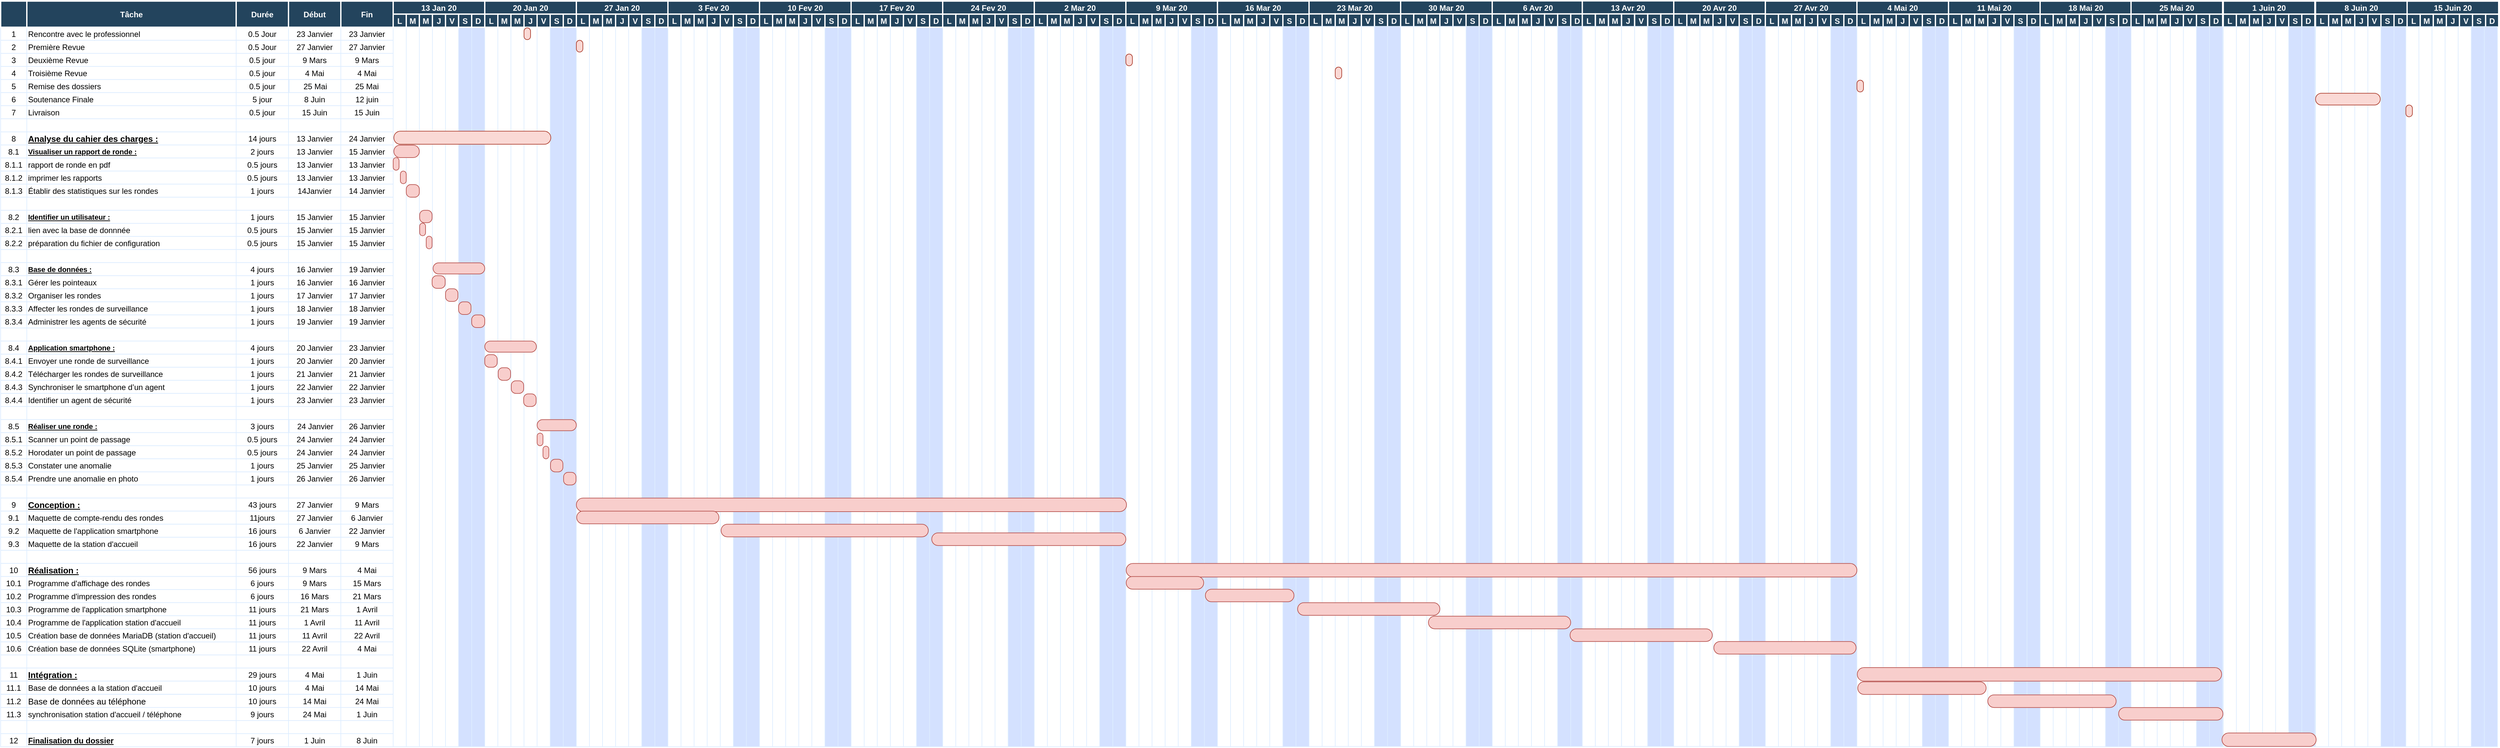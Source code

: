 <mxfile version="12.5.6" type="device"><diagram name="Page-1" id="8378b5f6-a2b2-b727-a746-972ab9d02e00"><mxGraphModel dx="1234" dy="723" grid="0" gridSize="10" guides="1" tooltips="1" connect="0" arrows="1" fold="1" page="1" pageScale="1.5" pageWidth="1169" pageHeight="827" background="#ffffff" math="0" shadow="0"><root><mxCell id="0"/><mxCell id="1" parent="0"/><mxCell id="68" value="" style="strokeColor=#DEEDFF" parent="1" vertex="1"><mxGeometry x="672" y="116.65" width="20" height="1101.35" as="geometry"/></mxCell><mxCell id="69" value="1" style="strokeColor=#DEEDFF;fillColor=#FFFFFF;" parent="1" vertex="1"><mxGeometry x="72.0" y="117.65" width="40" height="20" as="geometry"/></mxCell><mxCell id="70" value="Rencontre avec le professionnel" style="align=left;strokeColor=#DEEDFF;fillColor=#FFFFFF;" parent="1" vertex="1"><mxGeometry x="112.0" y="117.65" width="320.0" height="20" as="geometry"/></mxCell><mxCell id="71" value="0.5 Jour" style="strokeColor=#DEEDFF;fillColor=#FFFFFF;" parent="1" vertex="1"><mxGeometry x="432.0" y="117.65" width="80.0" height="20" as="geometry"/></mxCell><mxCell id="72" value="23 Janvier" style="strokeColor=#DEEDFF;fillColor=#FFFFFF;" parent="1" vertex="1"><mxGeometry x="512.0" y="117.65" width="80.0" height="20" as="geometry"/></mxCell><mxCell id="73" value="23 Janvier" style="strokeColor=#DEEDFF;fillColor=#FFFFFF;" parent="1" vertex="1"><mxGeometry x="592.0" y="117.65" width="80.0" height="20" as="geometry"/></mxCell><mxCell id="74" value="2" style="strokeColor=#DEEDFF" parent="1" vertex="1"><mxGeometry x="72.0" y="137.65" width="40" height="20" as="geometry"/></mxCell><mxCell id="75" value="Première Revue" style="align=left;strokeColor=#DEEDFF" parent="1" vertex="1"><mxGeometry x="112.0" y="137.65" width="320.0" height="20.0" as="geometry"/></mxCell><mxCell id="76" value="0.5 Jour" style="strokeColor=#DEEDFF" parent="1" vertex="1"><mxGeometry x="432.0" y="137.65" width="80.0" height="20" as="geometry"/></mxCell><mxCell id="77" value="27 Janvier" style="strokeColor=#DEEDFF" parent="1" vertex="1"><mxGeometry x="512.0" y="137.65" width="80.0" height="20" as="geometry"/></mxCell><mxCell id="78" value="27 Janvier" style="strokeColor=#DEEDFF" parent="1" vertex="1"><mxGeometry x="592.0" y="137.65" width="80.0" height="20" as="geometry"/></mxCell><mxCell id="79" value="3" style="strokeColor=#DEEDFF" parent="1" vertex="1"><mxGeometry x="72" y="157.65" width="40" height="20" as="geometry"/></mxCell><mxCell id="80" value="Deuxième Revue" style="align=left;strokeColor=#DEEDFF" parent="1" vertex="1"><mxGeometry x="112" y="157.65" width="320" height="20" as="geometry"/></mxCell><mxCell id="81" value="0.5 jour" style="strokeColor=#DEEDFF" parent="1" vertex="1"><mxGeometry x="432.0" y="157.65" width="80.0" height="20" as="geometry"/></mxCell><mxCell id="82" value="9 Mars" style="strokeColor=#DEEDFF" parent="1" vertex="1"><mxGeometry x="512.0" y="157.65" width="80.0" height="20" as="geometry"/></mxCell><mxCell id="83" value="9 Mars" style="strokeColor=#DEEDFF" parent="1" vertex="1"><mxGeometry x="592.0" y="157.65" width="80.0" height="20" as="geometry"/></mxCell><mxCell id="84" value="4" style="strokeColor=#DEEDFF" parent="1" vertex="1"><mxGeometry x="72.0" y="177.65" width="40" height="20" as="geometry"/></mxCell><mxCell id="85" value="Troisième Revue" style="align=left;strokeColor=#DEEDFF" parent="1" vertex="1"><mxGeometry x="112.0" y="177.65" width="320.0" height="20" as="geometry"/></mxCell><mxCell id="86" value="0.5 jour" style="strokeColor=#DEEDFF" parent="1" vertex="1"><mxGeometry x="432.0" y="177.65" width="80.0" height="20" as="geometry"/></mxCell><mxCell id="87" value="4 Mai" style="strokeColor=#DEEDFF" parent="1" vertex="1"><mxGeometry x="512.0" y="177.65" width="80.0" height="20" as="geometry"/></mxCell><mxCell id="88" value="4 Mai" style="strokeColor=#DEEDFF" parent="1" vertex="1"><mxGeometry x="592.0" y="177.65" width="80.0" height="20" as="geometry"/></mxCell><mxCell id="89" value="5" style="strokeColor=#DEEDFF" parent="1" vertex="1"><mxGeometry x="72.0" y="197.65" width="40" height="20" as="geometry"/></mxCell><mxCell id="90" value="Remise des dossiers" style="align=left;strokeColor=#DEEDFF" parent="1" vertex="1"><mxGeometry x="112.0" y="197.65" width="320.0" height="20" as="geometry"/></mxCell><mxCell id="91" value="0.5 jour" style="strokeColor=#DEEDFF" parent="1" vertex="1"><mxGeometry x="432.0" y="197.65" width="80.0" height="20" as="geometry"/></mxCell><mxCell id="92" value="25 Mai" style="strokeColor=#DEEDFF" parent="1" vertex="1"><mxGeometry x="513.0" y="197.65" width="80.0" height="20" as="geometry"/></mxCell><mxCell id="93" value="25 Mai" style="strokeColor=#DEEDFF" parent="1" vertex="1"><mxGeometry x="592.0" y="197.65" width="80.0" height="20" as="geometry"/></mxCell><mxCell id="94" value="6" style="strokeColor=#DEEDFF" parent="1" vertex="1"><mxGeometry x="72.0" y="217.65" width="40" height="20" as="geometry"/></mxCell><mxCell id="95" value="Soutenance Finale" style="align=left;strokeColor=#DEEDFF" parent="1" vertex="1"><mxGeometry x="112.0" y="217.65" width="320.0" height="20" as="geometry"/></mxCell><mxCell id="96" value="5 jour" style="strokeColor=#DEEDFF" parent="1" vertex="1"><mxGeometry x="432.0" y="217.65" width="80.0" height="20" as="geometry"/></mxCell><mxCell id="97" value="8 Juin" style="strokeColor=#DEEDFF" parent="1" vertex="1"><mxGeometry x="512.0" y="217.65" width="80.0" height="20" as="geometry"/></mxCell><mxCell id="98" value="12 juin" style="strokeColor=#DEEDFF" parent="1" vertex="1"><mxGeometry x="592.0" y="217.65" width="80.0" height="20" as="geometry"/></mxCell><mxCell id="99" value="7" style="strokeColor=#DEEDFF" parent="1" vertex="1"><mxGeometry x="72.0" y="237.65" width="40" height="20" as="geometry"/></mxCell><mxCell id="100" value="Livraison" style="align=left;strokeColor=#DEEDFF" parent="1" vertex="1"><mxGeometry x="112.0" y="237.65" width="320.0" height="20" as="geometry"/></mxCell><mxCell id="101" value="0.5 jour" style="strokeColor=#DEEDFF" parent="1" vertex="1"><mxGeometry x="432.0" y="237.65" width="80.0" height="20" as="geometry"/></mxCell><mxCell id="102" value="15 Juin" style="strokeColor=#DEEDFF" parent="1" vertex="1"><mxGeometry x="512.0" y="237.65" width="80.0" height="20" as="geometry"/></mxCell><mxCell id="103" value="15 Juin" style="strokeColor=#DEEDFF" parent="1" vertex="1"><mxGeometry x="592.0" y="237.65" width="80.0" height="20" as="geometry"/></mxCell><mxCell id="104" value="" style="strokeColor=#DEEDFF;fillColor=#FFFFFF;" parent="1" vertex="1"><mxGeometry x="72.0" y="277.65" width="40" height="20" as="geometry"/></mxCell><mxCell id="105" value="" style="align=left;strokeColor=#DEEDFF;fillColor=#FFFFFF;" parent="1" vertex="1"><mxGeometry x="112.0" y="277.65" width="320.0" height="20.0" as="geometry"/></mxCell><mxCell id="106" value="" style="strokeColor=#DEEDFF;fillColor=#FFFFFF;" parent="1" vertex="1"><mxGeometry x="432.0" y="277.65" width="80.0" height="20" as="geometry"/></mxCell><mxCell id="107" value="" style="strokeColor=#DEEDFF;fillColor=#FFFFFF;" parent="1" vertex="1"><mxGeometry x="512.0" y="277.65" width="80.0" height="20" as="geometry"/></mxCell><mxCell id="108" value="" style="strokeColor=#DEEDFF;fillColor=#FFFFFF;" parent="1" vertex="1"><mxGeometry x="592.0" y="277.65" width="80.0" height="20" as="geometry"/></mxCell><mxCell id="109" value="8.1" style="strokeColor=#DEEDFF" parent="1" vertex="1"><mxGeometry x="72.0" y="297.65" width="40" height="20" as="geometry"/></mxCell><mxCell id="110" value="Visualiser un rapport de ronde :" style="align=left;strokeColor=#DEEDFF;fontStyle=5;fontSize=11;" parent="1" vertex="1"><mxGeometry x="112.0" y="297.65" width="320.0" height="20" as="geometry"/></mxCell><mxCell id="111" value="2 jours" style="strokeColor=#DEEDFF" parent="1" vertex="1"><mxGeometry x="432.0" y="297.65" width="80.0" height="20" as="geometry"/></mxCell><mxCell id="112" value="13 Janvier" style="strokeColor=#DEEDFF" parent="1" vertex="1"><mxGeometry x="512.0" y="297.65" width="80.0" height="20" as="geometry"/></mxCell><mxCell id="113" value="15 Janvier" style="strokeColor=#DEEDFF" parent="1" vertex="1"><mxGeometry x="592.0" y="297.65" width="80.0" height="20" as="geometry"/></mxCell><mxCell id="114" value="8.1.1" style="strokeColor=#DEEDFF" parent="1" vertex="1"><mxGeometry x="72.0" y="317.65" width="40" height="20" as="geometry"/></mxCell><mxCell id="115" value="rapport de ronde en pdf" style="align=left;strokeColor=#DEEDFF" parent="1" vertex="1"><mxGeometry x="112.0" y="317.65" width="320.0" height="20" as="geometry"/></mxCell><mxCell id="116" value="0.5 jours" style="strokeColor=#DEEDFF" parent="1" vertex="1"><mxGeometry x="432.0" y="317.65" width="80.0" height="20" as="geometry"/></mxCell><mxCell id="117" value="13 Janvier" style="strokeColor=#DEEDFF" parent="1" vertex="1"><mxGeometry x="512.0" y="317.65" width="80.0" height="20" as="geometry"/></mxCell><mxCell id="118" value="13 Janvier" style="strokeColor=#DEEDFF" parent="1" vertex="1"><mxGeometry x="592.0" y="317.65" width="80.0" height="20" as="geometry"/></mxCell><mxCell id="119" value="8.1.2" style="strokeColor=#DEEDFF" parent="1" vertex="1"><mxGeometry x="72.0" y="337.65" width="40" height="20" as="geometry"/></mxCell><mxCell id="120" value="imprimer les rapports" style="align=left;strokeColor=#DEEDFF" parent="1" vertex="1"><mxGeometry x="112.0" y="337.65" width="320" height="20" as="geometry"/></mxCell><mxCell id="121" value="0.5 jours" style="strokeColor=#DEEDFF" parent="1" vertex="1"><mxGeometry x="432.0" y="337.65" width="80.0" height="20" as="geometry"/></mxCell><mxCell id="122" value="13 Janvier" style="strokeColor=#DEEDFF" parent="1" vertex="1"><mxGeometry x="512.0" y="337.65" width="80.0" height="20" as="geometry"/></mxCell><mxCell id="123" value="13 Janvier" style="strokeColor=#DEEDFF" parent="1" vertex="1"><mxGeometry x="592.0" y="337.65" width="80.0" height="20" as="geometry"/></mxCell><mxCell id="124" value="8.1.3" style="strokeColor=#DEEDFF" parent="1" vertex="1"><mxGeometry x="72.0" y="357.65" width="40" height="20" as="geometry"/></mxCell><mxCell id="125" value="Établir des statistiques sur les rondes" style="align=left;strokeColor=#DEEDFF" parent="1" vertex="1"><mxGeometry x="112.0" y="357.65" width="320" height="20" as="geometry"/></mxCell><mxCell id="126" value="1 jours" style="strokeColor=#DEEDFF" parent="1" vertex="1"><mxGeometry x="432.0" y="357.65" width="80.0" height="20" as="geometry"/></mxCell><mxCell id="127" value="14Janvier" style="strokeColor=#DEEDFF" parent="1" vertex="1"><mxGeometry x="512.0" y="357.65" width="80.0" height="20" as="geometry"/></mxCell><mxCell id="128" value="14 Janvier" style="strokeColor=#DEEDFF" parent="1" vertex="1"><mxGeometry x="592.0" y="357.65" width="80.0" height="20" as="geometry"/></mxCell><mxCell id="129" value="" style="strokeColor=#DEEDFF" parent="1" vertex="1"><mxGeometry x="72.0" y="377.65" width="40" height="20" as="geometry"/></mxCell><mxCell id="130" value="" style="align=left;strokeColor=#DEEDFF;fontSize=13;fontStyle=0" parent="1" vertex="1"><mxGeometry x="112.0" y="377.65" width="320.0" height="20" as="geometry"/></mxCell><mxCell id="131" value="" style="strokeColor=#DEEDFF" parent="1" vertex="1"><mxGeometry x="432.0" y="377.65" width="80.0" height="20" as="geometry"/></mxCell><mxCell id="132" value="" style="strokeColor=#DEEDFF" parent="1" vertex="1"><mxGeometry x="512.0" y="377.65" width="80.0" height="20" as="geometry"/></mxCell><mxCell id="133" value="" style="strokeColor=#DEEDFF" parent="1" vertex="1"><mxGeometry x="592.0" y="377.65" width="80.0" height="20" as="geometry"/></mxCell><mxCell id="139" value="8.2" style="strokeColor=#DEEDFF;fillColor=#FFFFFF;" parent="1" vertex="1"><mxGeometry x="72.0" y="397.65" width="40" height="20" as="geometry"/></mxCell><mxCell id="140" value="Identifier un utilisateur :" style="align=left;strokeColor=#DEEDFF;fillColor=#FFFFFF;fontStyle=5;fontSize=11;" parent="1" vertex="1"><mxGeometry x="112.0" y="397.65" width="320.0" height="20" as="geometry"/></mxCell><mxCell id="141" value="1 jours" style="strokeColor=#DEEDFF;fillColor=#FFFFFF;" parent="1" vertex="1"><mxGeometry x="432.0" y="397.65" width="80.0" height="20" as="geometry"/></mxCell><mxCell id="142" value="15 Janvier" style="strokeColor=#DEEDFF;fillColor=#FFFFFF;" parent="1" vertex="1"><mxGeometry x="512.0" y="397.65" width="80.0" height="20" as="geometry"/></mxCell><mxCell id="143" value="15 Janvier" style="strokeColor=#DEEDFF;fillColor=#FFFFFF;" parent="1" vertex="1"><mxGeometry x="592.0" y="397.65" width="80.0" height="20" as="geometry"/></mxCell><mxCell id="144" value="8.2.1" style="strokeColor=#DEEDFF" parent="1" vertex="1"><mxGeometry x="72.0" y="417.65" width="40" height="20" as="geometry"/></mxCell><mxCell id="145" value="lien avec la base de donnnée" style="align=left;strokeColor=#DEEDFF" parent="1" vertex="1"><mxGeometry x="112.0" y="417.65" width="320.0" height="20" as="geometry"/></mxCell><mxCell id="146" value="0.5 jours" style="strokeColor=#DEEDFF" parent="1" vertex="1"><mxGeometry x="432.0" y="417.65" width="80.0" height="20" as="geometry"/></mxCell><mxCell id="147" value="15 Janvier" style="strokeColor=#DEEDFF" parent="1" vertex="1"><mxGeometry x="512.0" y="417.65" width="80.0" height="20" as="geometry"/></mxCell><mxCell id="148" value="15 Janvier" style="strokeColor=#DEEDFF" parent="1" vertex="1"><mxGeometry x="592.0" y="417.65" width="80.0" height="20" as="geometry"/></mxCell><mxCell id="149" value="8.2.2" style="strokeColor=#DEEDFF" parent="1" vertex="1"><mxGeometry x="72.0" y="437.65" width="40" height="20" as="geometry"/></mxCell><mxCell id="150" value="préparation du fichier de configuration" style="align=left;strokeColor=#DEEDFF" parent="1" vertex="1"><mxGeometry x="112.0" y="437.65" width="320.0" height="20" as="geometry"/></mxCell><mxCell id="151" value="0.5 jours" style="strokeColor=#DEEDFF" parent="1" vertex="1"><mxGeometry x="432.0" y="437.65" width="80.0" height="20" as="geometry"/></mxCell><mxCell id="152" value="15 Janvier" style="strokeColor=#DEEDFF" parent="1" vertex="1"><mxGeometry x="512.0" y="437.65" width="80.0" height="20" as="geometry"/></mxCell><mxCell id="153" value="15 Janvier" style="strokeColor=#DEEDFF" parent="1" vertex="1"><mxGeometry x="592.0" y="437.65" width="80.0" height="20" as="geometry"/></mxCell><mxCell id="154" value="" style="strokeColor=#DEEDFF" parent="1" vertex="1"><mxGeometry x="72.0" y="457.65" width="40" height="20" as="geometry"/></mxCell><mxCell id="155" value="" style="align=left;strokeColor=#DEEDFF" parent="1" vertex="1"><mxGeometry x="112.0" y="457.65" width="320.0" height="20" as="geometry"/></mxCell><mxCell id="156" value="" style="strokeColor=#DEEDFF" parent="1" vertex="1"><mxGeometry x="432.0" y="457.65" width="80.0" height="20" as="geometry"/></mxCell><mxCell id="157" value="" style="strokeColor=#DEEDFF" parent="1" vertex="1"><mxGeometry x="512.0" y="457.65" width="80.0" height="20" as="geometry"/></mxCell><mxCell id="158" value="" style="strokeColor=#DEEDFF" parent="1" vertex="1"><mxGeometry x="592.0" y="457.65" width="80.0" height="20" as="geometry"/></mxCell><mxCell id="159" value="8.3" style="strokeColor=#DEEDFF" parent="1" vertex="1"><mxGeometry x="72.0" y="477.65" width="40" height="20" as="geometry"/></mxCell><mxCell id="160" value="Base de données :" style="align=left;strokeColor=#DEEDFF;fontStyle=5;fontSize=11;" parent="1" vertex="1"><mxGeometry x="112.0" y="477.65" width="320.0" height="20" as="geometry"/></mxCell><mxCell id="161" value="4 jours" style="strokeColor=#DEEDFF" parent="1" vertex="1"><mxGeometry x="432.0" y="477.65" width="80.0" height="20" as="geometry"/></mxCell><mxCell id="162" value="16 Janvier" style="strokeColor=#DEEDFF" parent="1" vertex="1"><mxGeometry x="512.0" y="477.65" width="80.0" height="20" as="geometry"/></mxCell><mxCell id="163" value="19 Janvier" style="strokeColor=#DEEDFF" parent="1" vertex="1"><mxGeometry x="592.0" y="477.65" width="80.0" height="20" as="geometry"/></mxCell><mxCell id="164" value="8.3.1" style="strokeColor=#DEEDFF" parent="1" vertex="1"><mxGeometry x="72.0" y="497.65" width="40" height="20" as="geometry"/></mxCell><mxCell id="165" value="Gérer les pointeaux" style="align=left;strokeColor=#DEEDFF" parent="1" vertex="1"><mxGeometry x="112.0" y="497.65" width="320.0" height="20" as="geometry"/></mxCell><mxCell id="166" value="1 jours" style="strokeColor=#DEEDFF" parent="1" vertex="1"><mxGeometry x="432.0" y="497.65" width="80.0" height="20" as="geometry"/></mxCell><mxCell id="167" value="16 Janvier" style="strokeColor=#DEEDFF" parent="1" vertex="1"><mxGeometry x="512.0" y="497.65" width="80.0" height="20" as="geometry"/></mxCell><mxCell id="168" value="16 Janvier" style="strokeColor=#DEEDFF" parent="1" vertex="1"><mxGeometry x="592.0" y="497.65" width="80.0" height="20" as="geometry"/></mxCell><mxCell id="169" value="8.3.2" style="strokeColor=#DEEDFF" parent="1" vertex="1"><mxGeometry x="72.0" y="517.65" width="40" height="20" as="geometry"/></mxCell><mxCell id="170" value="Organiser les rondes" style="align=left;strokeColor=#DEEDFF" parent="1" vertex="1"><mxGeometry x="112.0" y="517.65" width="320.0" height="20" as="geometry"/></mxCell><mxCell id="171" value="1 jours" style="strokeColor=#DEEDFF" parent="1" vertex="1"><mxGeometry x="432.0" y="517.65" width="80.0" height="20" as="geometry"/></mxCell><mxCell id="172" value="17 Janvier" style="strokeColor=#DEEDFF" parent="1" vertex="1"><mxGeometry x="512.0" y="517.65" width="80.0" height="20" as="geometry"/></mxCell><mxCell id="173" value="17 Janvier" style="strokeColor=#DEEDFF" parent="1" vertex="1"><mxGeometry x="592.0" y="517.65" width="80.0" height="20" as="geometry"/></mxCell><mxCell id="174" value="8.3.3" style="strokeColor=#DEEDFF" parent="1" vertex="1"><mxGeometry x="72.0" y="537.65" width="40" height="20" as="geometry"/></mxCell><mxCell id="175" value="Affecter les rondes de surveillance" style="align=left;strokeColor=#DEEDFF" parent="1" vertex="1"><mxGeometry x="112.0" y="537.65" width="320.0" height="20" as="geometry"/></mxCell><mxCell id="176" value="1 jours" style="strokeColor=#DEEDFF" parent="1" vertex="1"><mxGeometry x="432.0" y="537.65" width="80.0" height="20" as="geometry"/></mxCell><mxCell id="177" value="18 Janvier" style="strokeColor=#DEEDFF" parent="1" vertex="1"><mxGeometry x="512.0" y="537.65" width="80.0" height="20" as="geometry"/></mxCell><mxCell id="178" value="18 Janvier" style="strokeColor=#DEEDFF" parent="1" vertex="1"><mxGeometry x="592.0" y="537.65" width="80.0" height="20" as="geometry"/></mxCell><mxCell id="179" value="8.3.4" style="strokeColor=#DEEDFF" parent="1" vertex="1"><mxGeometry x="72.0" y="557.65" width="40" height="20" as="geometry"/></mxCell><mxCell id="180" value="Administrer les agents de sécurité" style="align=left;strokeColor=#DEEDFF" parent="1" vertex="1"><mxGeometry x="112.0" y="557.65" width="320.0" height="20" as="geometry"/></mxCell><mxCell id="181" value="1 jours" style="strokeColor=#DEEDFF" parent="1" vertex="1"><mxGeometry x="432.0" y="557.65" width="80.0" height="20" as="geometry"/></mxCell><mxCell id="182" value="19 Janvier" style="strokeColor=#DEEDFF" parent="1" vertex="1"><mxGeometry x="512.0" y="557.65" width="80.0" height="20" as="geometry"/></mxCell><mxCell id="183" value="19 Janvier" style="strokeColor=#DEEDFF" parent="1" vertex="1"><mxGeometry x="592.0" y="557.65" width="80.0" height="20" as="geometry"/></mxCell><mxCell id="184" value="" style="strokeColor=#DEEDFF" parent="1" vertex="1"><mxGeometry x="72.0" y="577.65" width="40" height="20" as="geometry"/></mxCell><mxCell id="185" value="" style="align=left;strokeColor=#DEEDFF" parent="1" vertex="1"><mxGeometry x="112.0" y="577.65" width="320.0" height="20" as="geometry"/></mxCell><mxCell id="186" value="" style="strokeColor=#DEEDFF" parent="1" vertex="1"><mxGeometry x="432.0" y="577.65" width="80.0" height="20" as="geometry"/></mxCell><mxCell id="187" value="" style="strokeColor=#DEEDFF" parent="1" vertex="1"><mxGeometry x="512.0" y="577.65" width="80.0" height="20" as="geometry"/></mxCell><mxCell id="188" value="" style="strokeColor=#DEEDFF" parent="1" vertex="1"><mxGeometry x="592.0" y="577.65" width="80.0" height="20" as="geometry"/></mxCell><mxCell id="189" value="8.4" style="strokeColor=#DEEDFF" parent="1" vertex="1"><mxGeometry x="72.0" y="597.65" width="40" height="20" as="geometry"/></mxCell><mxCell id="190" value="Application smartphone :" style="align=left;strokeColor=#DEEDFF;fontStyle=5;fontSize=11;" parent="1" vertex="1"><mxGeometry x="112.0" y="597.65" width="320.0" height="20" as="geometry"/></mxCell><mxCell id="191" value="4 jours" style="strokeColor=#DEEDFF" parent="1" vertex="1"><mxGeometry x="432.0" y="597.65" width="80.0" height="20" as="geometry"/></mxCell><mxCell id="192" value="20 Janvier" style="strokeColor=#DEEDFF" parent="1" vertex="1"><mxGeometry x="512.0" y="597.65" width="80.0" height="20" as="geometry"/></mxCell><mxCell id="193" value="23 Janvier" style="strokeColor=#DEEDFF" parent="1" vertex="1"><mxGeometry x="592.0" y="597.65" width="80.0" height="20" as="geometry"/></mxCell><mxCell id="194" value="" style="strokeColor=#DEEDFF" parent="1" vertex="1"><mxGeometry x="692" y="116.65" width="20" height="1101.35" as="geometry"/></mxCell><mxCell id="195" value="" style="strokeColor=#DEEDFF" parent="1" vertex="1"><mxGeometry x="712" y="116.65" width="20" height="1101.35" as="geometry"/></mxCell><mxCell id="196" value="" style="strokeColor=#DEEDFF" parent="1" vertex="1"><mxGeometry x="732" y="116.65" width="20" height="1101.35" as="geometry"/></mxCell><mxCell id="197" value="" style="strokeColor=#DEEDFF" parent="1" vertex="1"><mxGeometry x="752.0" y="116.65" width="20" height="1101.35" as="geometry"/></mxCell><mxCell id="198" value="" style="strokeColor=#DEEDFF;fillColor=#D4E1FF" parent="1" vertex="1"><mxGeometry x="772.0" y="116.65" width="20" height="1101.35" as="geometry"/></mxCell><mxCell id="199" value="" style="strokeColor=#DEEDFF;fillColor=#D4E1FF" parent="1" vertex="1"><mxGeometry x="792.0" y="116.65" width="20" height="1101.35" as="geometry"/></mxCell><mxCell id="200" value="" style="strokeColor=#DEEDFF" parent="1" vertex="1"><mxGeometry x="812.0" y="116.65" width="20" height="1101.35" as="geometry"/></mxCell><mxCell id="201" value="" style="strokeColor=#DEEDFF" parent="1" vertex="1"><mxGeometry x="832.0" y="116.65" width="20" height="1101.35" as="geometry"/></mxCell><mxCell id="202" value="" style="strokeColor=#DEEDFF" parent="1" vertex="1"><mxGeometry x="852.0" y="116.65" width="20" height="1101.35" as="geometry"/></mxCell><mxCell id="203" value="" style="strokeColor=#DEEDFF" parent="1" vertex="1"><mxGeometry x="872.0" y="116.65" width="20" height="1101.35" as="geometry"/></mxCell><mxCell id="204" value="" style="strokeColor=#DEEDFF" parent="1" vertex="1"><mxGeometry x="892.0" y="116.65" width="20" height="1101.35" as="geometry"/></mxCell><mxCell id="205" value="" style="strokeColor=#DEEDFF;fillColor=#D4E1FF" parent="1" vertex="1"><mxGeometry x="912.0" y="116.65" width="20" height="1101.35" as="geometry"/></mxCell><mxCell id="206" value="" style="strokeColor=#DEEDFF;fillColor=#D4E1FF" parent="1" vertex="1"><mxGeometry x="932.0" y="116.65" width="20" height="1101.35" as="geometry"/></mxCell><mxCell id="207" value="" style="strokeColor=#DEEDFF" parent="1" vertex="1"><mxGeometry x="952.0" y="116.65" width="20" height="1101.35" as="geometry"/></mxCell><mxCell id="208" value="" style="strokeColor=#DEEDFF" parent="1" vertex="1"><mxGeometry x="972.0" y="116.65" width="20" height="1101.35" as="geometry"/></mxCell><mxCell id="209" value="" style="strokeColor=#DEEDFF" parent="1" vertex="1"><mxGeometry x="992.0" y="116.65" width="20" height="1101.35" as="geometry"/></mxCell><mxCell id="210" value="" style="strokeColor=#DEEDFF" parent="1" vertex="1"><mxGeometry x="1012.0" y="116.65" width="20" height="1101.35" as="geometry"/></mxCell><mxCell id="211" value="" style="strokeColor=#DEEDFF" parent="1" vertex="1"><mxGeometry x="1032.0" y="116.65" width="20" height="1101.35" as="geometry"/></mxCell><mxCell id="212" value="" style="strokeColor=#DEEDFF;fillColor=#D4E1FF" parent="1" vertex="1"><mxGeometry x="1052.0" y="116.65" width="20" height="1101.35" as="geometry"/></mxCell><mxCell id="213" value="" style="strokeColor=#DEEDFF;fillColor=#D4E1FF" parent="1" vertex="1"><mxGeometry x="1072.0" y="116.65" width="20" height="1101.35" as="geometry"/></mxCell><mxCell id="214" value="" style="strokeColor=#DEEDFF" parent="1" vertex="1"><mxGeometry x="1092.0" y="116.65" width="20" height="1101.35" as="geometry"/></mxCell><mxCell id="215" value="" style="strokeColor=#DEEDFF" parent="1" vertex="1"><mxGeometry x="1112.0" y="116.65" width="20" height="1101.35" as="geometry"/></mxCell><mxCell id="216" value="" style="strokeColor=#DEEDFF" parent="1" vertex="1"><mxGeometry x="1132.0" y="116.65" width="20" height="1101.35" as="geometry"/></mxCell><mxCell id="217" value="" style="strokeColor=#DEEDFF" parent="1" vertex="1"><mxGeometry x="1152.0" y="116.65" width="20" height="1101.35" as="geometry"/></mxCell><mxCell id="218" value="" style="strokeColor=#DEEDFF" parent="1" vertex="1"><mxGeometry x="1172.0" y="116.65" width="20" height="1101.35" as="geometry"/></mxCell><mxCell id="219" value="" style="strokeColor=#DEEDFF;fillColor=#D4E1FF" parent="1" vertex="1"><mxGeometry x="1192.0" y="116.65" width="20" height="1101.35" as="geometry"/></mxCell><mxCell id="220" value="" style="strokeColor=#DEEDFF;fillColor=#D4E1FF" parent="1" vertex="1"><mxGeometry x="1212.0" y="116.65" width="20" height="1101.35" as="geometry"/></mxCell><mxCell id="221" value="" style="strokeColor=#DEEDFF" parent="1" vertex="1"><mxGeometry x="1232.0" y="116.65" width="20" height="1101.35" as="geometry"/></mxCell><mxCell id="222" value="" style="strokeColor=#DEEDFF" parent="1" vertex="1"><mxGeometry x="1252.0" y="116.65" width="20" height="1101.35" as="geometry"/></mxCell><mxCell id="223" value="" style="strokeColor=#DEEDFF" parent="1" vertex="1"><mxGeometry x="1272.0" y="116.65" width="20" height="1101.35" as="geometry"/></mxCell><mxCell id="224" value="" style="strokeColor=#DEEDFF" parent="1" vertex="1"><mxGeometry x="1292.0" y="116.65" width="20" height="1101.35" as="geometry"/></mxCell><mxCell id="225" value="" style="strokeColor=#DEEDFF" parent="1" vertex="1"><mxGeometry x="1312.0" y="116.65" width="20" height="1101.35" as="geometry"/></mxCell><mxCell id="226" value="" style="strokeColor=#DEEDFF;fillColor=#D4E1FF" parent="1" vertex="1"><mxGeometry x="1332.0" y="116.65" width="20" height="1101.35" as="geometry"/></mxCell><mxCell id="227" value="" style="strokeColor=#DEEDFF;fillColor=#D4E1FF" parent="1" vertex="1"><mxGeometry x="1352.0" y="116.65" width="20" height="1101.35" as="geometry"/></mxCell><mxCell id="228" value="" style="strokeColor=#DEEDFF" parent="1" vertex="1"><mxGeometry x="1372.0" y="116.65" width="20" height="1101.35" as="geometry"/></mxCell><mxCell id="229" value="" style="strokeColor=#DEEDFF" parent="1" vertex="1"><mxGeometry x="1392.0" y="116.65" width="20" height="1101.35" as="geometry"/></mxCell><mxCell id="230" value="" style="strokeColor=#DEEDFF" parent="1" vertex="1"><mxGeometry x="1412.0" y="116.65" width="20" height="1101.35" as="geometry"/></mxCell><mxCell id="231" value="" style="strokeColor=#DEEDFF" parent="1" vertex="1"><mxGeometry x="1432.0" y="116.65" width="20" height="1101.35" as="geometry"/></mxCell><mxCell id="232" value="" style="strokeColor=#DEEDFF" parent="1" vertex="1"><mxGeometry x="1452.0" y="116.65" width="20" height="1101.35" as="geometry"/></mxCell><mxCell id="233" value="" style="strokeColor=#DEEDFF;fillColor=#D4E1FF" parent="1" vertex="1"><mxGeometry x="1472.0" y="116.65" width="20" height="1101.35" as="geometry"/></mxCell><mxCell id="234" value="" style="strokeColor=#DEEDFF;fillColor=#D4E1FF" parent="1" vertex="1"><mxGeometry x="1492.0" y="116.65" width="20" height="1101.35" as="geometry"/></mxCell><mxCell id="235" value="" style="strokeColor=#DEEDFF" parent="1" vertex="1"><mxGeometry x="1512.0" y="116.65" width="20" height="1101.35" as="geometry"/></mxCell><mxCell id="236" value="" style="strokeColor=#DEEDFF" parent="1" vertex="1"><mxGeometry x="1532.0" y="116.65" width="20" height="1101.35" as="geometry"/></mxCell><mxCell id="237" value="" style="strokeColor=#DEEDFF" parent="1" vertex="1"><mxGeometry x="1552.0" y="116.65" width="20" height="1101.35" as="geometry"/></mxCell><mxCell id="238" value="" style="strokeColor=#DEEDFF" parent="1" vertex="1"><mxGeometry x="1572.0" y="116.65" width="20" height="1101.35" as="geometry"/></mxCell><mxCell id="239" value="" style="strokeColor=#DEEDFF" parent="1" vertex="1"><mxGeometry x="1592.0" y="116.65" width="20" height="1101.35" as="geometry"/></mxCell><mxCell id="240" value="" style="strokeColor=#DEEDFF;fillColor=#D4E1FF" parent="1" vertex="1"><mxGeometry x="1612.0" y="116.65" width="20" height="1101.35" as="geometry"/></mxCell><mxCell id="241" value="" style="strokeColor=#DEEDFF;fillColor=#D4E1FF" parent="1" vertex="1"><mxGeometry x="1632.0" y="116.65" width="20" height="1101.35" as="geometry"/></mxCell><mxCell id="2" value="Tâche" style="fillColor=#23445D;strokeColor=#FFFFFF;strokeWidth=2;fontColor=#FFFFFF;fontStyle=1" parent="1" vertex="1"><mxGeometry x="112" y="77.65" width="320" height="40" as="geometry"/></mxCell><mxCell id="3" value="" style="fillColor=#23445D;strokeColor=#FFFFFF;strokeWidth=2;fontColor=#FFFFFF;fontStyle=1" parent="1" vertex="1"><mxGeometry x="72" y="77.65" width="40" height="40" as="geometry"/></mxCell><mxCell id="4" value="13 Jan 20" style="fillColor=#23445D;strokeColor=#FFFFFF;strokeWidth=2;fontColor=#FFFFFF;fontStyle=1" parent="1" vertex="1"><mxGeometry x="672.0" y="77.65" width="140" height="20" as="geometry"/></mxCell><mxCell id="5" value="L" style="fillColor=#23445D;strokeColor=#FFFFFF;strokeWidth=2;fontColor=#FFFFFF;fontStyle=1" parent="1" vertex="1"><mxGeometry x="672.0" y="97.65" width="20" height="20" as="geometry"/></mxCell><mxCell id="6" value="M" style="fillColor=#23445D;strokeColor=#FFFFFF;strokeWidth=2;fontColor=#FFFFFF;fontStyle=1" parent="1" vertex="1"><mxGeometry x="692.0" y="97.65" width="20" height="20" as="geometry"/></mxCell><mxCell id="7" value="M" style="fillColor=#23445D;strokeColor=#FFFFFF;strokeWidth=2;fontColor=#FFFFFF;fontStyle=1" parent="1" vertex="1"><mxGeometry x="712.0" y="97.65" width="20" height="20" as="geometry"/></mxCell><mxCell id="8" value="J" style="fillColor=#23445D;strokeColor=#FFFFFF;strokeWidth=2;fontColor=#FFFFFF;fontStyle=1" parent="1" vertex="1"><mxGeometry x="732.0" y="97.65" width="20" height="20" as="geometry"/></mxCell><mxCell id="9" value="V" style="fillColor=#23445D;strokeColor=#FFFFFF;strokeWidth=2;fontColor=#FFFFFF;fontStyle=1" parent="1" vertex="1"><mxGeometry x="752.0" y="97.65" width="20" height="20" as="geometry"/></mxCell><mxCell id="10" value="S" style="fillColor=#23445D;strokeColor=#FFFFFF;strokeWidth=2;fontColor=#FFFFFF;fontStyle=1" parent="1" vertex="1"><mxGeometry x="772.0" y="97.65" width="20" height="20" as="geometry"/></mxCell><mxCell id="11" value="D" style="fillColor=#23445D;strokeColor=#FFFFFF;strokeWidth=2;fontColor=#FFFFFF;fontStyle=1" parent="1" vertex="1"><mxGeometry x="792.0" y="97.65" width="20" height="20" as="geometry"/></mxCell><mxCell id="12" value="Durée" style="fillColor=#23445D;strokeColor=#FFFFFF;strokeWidth=2;fontColor=#FFFFFF;fontStyle=1" parent="1" vertex="1"><mxGeometry x="432.0" y="77.65" width="80.0" height="40.0" as="geometry"/></mxCell><mxCell id="13" value="Début" style="fillColor=#23445D;strokeColor=#FFFFFF;strokeWidth=2;fontColor=#FFFFFF;fontStyle=1" parent="1" vertex="1"><mxGeometry x="512.0" y="77.65" width="80.0" height="40.0" as="geometry"/></mxCell><mxCell id="14" value="Fin" style="fillColor=#23445D;strokeColor=#FFFFFF;strokeWidth=2;fontColor=#FFFFFF;fontStyle=1" parent="1" vertex="1"><mxGeometry x="592.0" y="77.65" width="80.0" height="40.0" as="geometry"/></mxCell><mxCell id="15" value="20 Jan 20" style="fillColor=#23445D;strokeColor=#FFFFFF;strokeWidth=2;fontColor=#FFFFFF;fontStyle=1" parent="1" vertex="1"><mxGeometry x="812.0" y="77.65" width="140" height="20" as="geometry"/></mxCell><mxCell id="16" value="L" style="fillColor=#23445D;strokeColor=#FFFFFF;strokeWidth=2;fontColor=#FFFFFF;fontStyle=1" parent="1" vertex="1"><mxGeometry x="812.0" y="97.65" width="20" height="20" as="geometry"/></mxCell><mxCell id="17" value="M" style="fillColor=#23445D;strokeColor=#FFFFFF;strokeWidth=2;fontColor=#FFFFFF;fontStyle=1" parent="1" vertex="1"><mxGeometry x="832.0" y="97.65" width="20" height="20" as="geometry"/></mxCell><mxCell id="18" value="M" style="fillColor=#23445D;strokeColor=#FFFFFF;strokeWidth=2;fontColor=#FFFFFF;fontStyle=1" parent="1" vertex="1"><mxGeometry x="852.0" y="97.65" width="20" height="20" as="geometry"/></mxCell><mxCell id="19" value="J" style="fillColor=#23445D;strokeColor=#FFFFFF;strokeWidth=2;fontColor=#FFFFFF;fontStyle=1" parent="1" vertex="1"><mxGeometry x="872.0" y="97.65" width="20" height="20" as="geometry"/></mxCell><mxCell id="20" value="V" style="fillColor=#23445D;strokeColor=#FFFFFF;strokeWidth=2;fontColor=#FFFFFF;fontStyle=1" parent="1" vertex="1"><mxGeometry x="892.0" y="97.65" width="20" height="20" as="geometry"/></mxCell><mxCell id="21" value="S" style="fillColor=#23445D;strokeColor=#FFFFFF;strokeWidth=2;fontColor=#FFFFFF;fontStyle=1" parent="1" vertex="1"><mxGeometry x="912.0" y="97.65" width="20" height="20" as="geometry"/></mxCell><mxCell id="22" value="D" style="fillColor=#23445D;strokeColor=#FFFFFF;strokeWidth=2;fontColor=#FFFFFF;fontStyle=1" parent="1" vertex="1"><mxGeometry x="932.0" y="97.65" width="20" height="20" as="geometry"/></mxCell><mxCell id="23" value="27 Jan 20" style="fillColor=#23445D;strokeColor=#FFFFFF;strokeWidth=2;fontColor=#FFFFFF;fontStyle=1" parent="1" vertex="1"><mxGeometry x="952.0" y="77.65" width="140" height="20" as="geometry"/></mxCell><mxCell id="24" value="L" style="fillColor=#23445D;strokeColor=#FFFFFF;strokeWidth=2;fontColor=#FFFFFF;fontStyle=1" parent="1" vertex="1"><mxGeometry x="952.0" y="97.65" width="20" height="20" as="geometry"/></mxCell><mxCell id="25" value="M" style="fillColor=#23445D;strokeColor=#FFFFFF;strokeWidth=2;fontColor=#FFFFFF;fontStyle=1" parent="1" vertex="1"><mxGeometry x="972.0" y="97.65" width="20" height="20" as="geometry"/></mxCell><mxCell id="26" value="M" style="fillColor=#23445D;strokeColor=#FFFFFF;strokeWidth=2;fontColor=#FFFFFF;fontStyle=1" parent="1" vertex="1"><mxGeometry x="992.0" y="97.65" width="20" height="20" as="geometry"/></mxCell><mxCell id="27" value="J" style="fillColor=#23445D;strokeColor=#FFFFFF;strokeWidth=2;fontColor=#FFFFFF;fontStyle=1" parent="1" vertex="1"><mxGeometry x="1012.0" y="97.65" width="20" height="20" as="geometry"/></mxCell><mxCell id="28" value="V" style="fillColor=#23445D;strokeColor=#FFFFFF;strokeWidth=2;fontColor=#FFFFFF;fontStyle=1" parent="1" vertex="1"><mxGeometry x="1032.0" y="97.65" width="20" height="20" as="geometry"/></mxCell><mxCell id="29" value="S" style="fillColor=#23445D;strokeColor=#FFFFFF;strokeWidth=2;fontColor=#FFFFFF;fontStyle=1" parent="1" vertex="1"><mxGeometry x="1052.0" y="97.65" width="20" height="20" as="geometry"/></mxCell><mxCell id="30" value="D" style="fillColor=#23445D;strokeColor=#FFFFFF;strokeWidth=2;fontColor=#FFFFFF;fontStyle=1" parent="1" vertex="1"><mxGeometry x="1072.0" y="97.65" width="20" height="20" as="geometry"/></mxCell><mxCell id="31" value="3 Fev 20" style="fillColor=#23445D;strokeColor=#FFFFFF;strokeWidth=2;fontColor=#FFFFFF;fontStyle=1" parent="1" vertex="1"><mxGeometry x="1092.0" y="77.65" width="140" height="20" as="geometry"/></mxCell><mxCell id="32" value="L" style="fillColor=#23445D;strokeColor=#FFFFFF;strokeWidth=2;fontColor=#FFFFFF;fontStyle=1" parent="1" vertex="1"><mxGeometry x="1092.0" y="97.65" width="20" height="20" as="geometry"/></mxCell><mxCell id="33" value="M" style="fillColor=#23445D;strokeColor=#FFFFFF;strokeWidth=2;fontColor=#FFFFFF;fontStyle=1" parent="1" vertex="1"><mxGeometry x="1112.0" y="97.65" width="20" height="20" as="geometry"/></mxCell><mxCell id="34" value="M" style="fillColor=#23445D;strokeColor=#FFFFFF;strokeWidth=2;fontColor=#FFFFFF;fontStyle=1" parent="1" vertex="1"><mxGeometry x="1132.0" y="97.65" width="20" height="20" as="geometry"/></mxCell><mxCell id="35" value="J" style="fillColor=#23445D;strokeColor=#FFFFFF;strokeWidth=2;fontColor=#FFFFFF;fontStyle=1" parent="1" vertex="1"><mxGeometry x="1152.0" y="97.65" width="20" height="20" as="geometry"/></mxCell><mxCell id="36" value="V" style="fillColor=#23445D;strokeColor=#FFFFFF;strokeWidth=2;fontColor=#FFFFFF;fontStyle=1" parent="1" vertex="1"><mxGeometry x="1172.0" y="97.65" width="20" height="20" as="geometry"/></mxCell><mxCell id="37" value="S" style="fillColor=#23445D;strokeColor=#FFFFFF;strokeWidth=2;fontColor=#FFFFFF;fontStyle=1" parent="1" vertex="1"><mxGeometry x="1192.0" y="97.65" width="20" height="20" as="geometry"/></mxCell><mxCell id="38" value="D" style="fillColor=#23445D;strokeColor=#FFFFFF;strokeWidth=2;fontColor=#FFFFFF;fontStyle=1" parent="1" vertex="1"><mxGeometry x="1212.0" y="97.65" width="20" height="20" as="geometry"/></mxCell><mxCell id="39" value="10 Fev 20" style="fillColor=#23445D;strokeColor=#FFFFFF;strokeWidth=2;fontColor=#FFFFFF;fontStyle=1" parent="1" vertex="1"><mxGeometry x="1232.0" y="77.65" width="140" height="20" as="geometry"/></mxCell><mxCell id="40" value="L" style="fillColor=#23445D;strokeColor=#FFFFFF;strokeWidth=2;fontColor=#FFFFFF;fontStyle=1" parent="1" vertex="1"><mxGeometry x="1232.0" y="97.65" width="20" height="20" as="geometry"/></mxCell><mxCell id="41" value="M" style="fillColor=#23445D;strokeColor=#FFFFFF;strokeWidth=2;fontColor=#FFFFFF;fontStyle=1" parent="1" vertex="1"><mxGeometry x="1252.0" y="97.65" width="20" height="20" as="geometry"/></mxCell><mxCell id="42" value="M" style="fillColor=#23445D;strokeColor=#FFFFFF;strokeWidth=2;fontColor=#FFFFFF;fontStyle=1" parent="1" vertex="1"><mxGeometry x="1272.0" y="97.65" width="20" height="20" as="geometry"/></mxCell><mxCell id="43" value="J" style="fillColor=#23445D;strokeColor=#FFFFFF;strokeWidth=2;fontColor=#FFFFFF;fontStyle=1" parent="1" vertex="1"><mxGeometry x="1292.0" y="97.65" width="20" height="20" as="geometry"/></mxCell><mxCell id="44" value="V" style="fillColor=#23445D;strokeColor=#FFFFFF;strokeWidth=2;fontColor=#FFFFFF;fontStyle=1" parent="1" vertex="1"><mxGeometry x="1312.0" y="97.65" width="20" height="20" as="geometry"/></mxCell><mxCell id="45" value="S" style="fillColor=#23445D;strokeColor=#FFFFFF;strokeWidth=2;fontColor=#FFFFFF;fontStyle=1" parent="1" vertex="1"><mxGeometry x="1332.0" y="97.65" width="20" height="20" as="geometry"/></mxCell><mxCell id="46" value="D" style="fillColor=#23445D;strokeColor=#FFFFFF;strokeWidth=2;fontColor=#FFFFFF;fontStyle=1" parent="1" vertex="1"><mxGeometry x="1352.0" y="97.65" width="20" height="20" as="geometry"/></mxCell><mxCell id="d1gUoLvl7BTDA4CwK7qi-587" value="" style="edgeStyle=orthogonalEdgeStyle;rounded=0;orthogonalLoop=1;jettySize=auto;html=1;" parent="1" source="47" target="231" edge="1"><mxGeometry relative="1" as="geometry"/></mxCell><mxCell id="47" value="17 Fev 20" style="fillColor=#23445D;strokeColor=#FFFFFF;strokeWidth=2;fontColor=#FFFFFF;fontStyle=1" parent="1" vertex="1"><mxGeometry x="1372.0" y="77.65" width="140" height="20" as="geometry"/></mxCell><mxCell id="48" value="L" style="fillColor=#23445D;strokeColor=#FFFFFF;strokeWidth=2;fontColor=#FFFFFF;fontStyle=1" parent="1" vertex="1"><mxGeometry x="1372.0" y="97.65" width="20" height="20" as="geometry"/></mxCell><mxCell id="49" value="M" style="fillColor=#23445D;strokeColor=#FFFFFF;strokeWidth=2;fontColor=#FFFFFF;fontStyle=1" parent="1" vertex="1"><mxGeometry x="1392.0" y="97.65" width="20" height="20" as="geometry"/></mxCell><mxCell id="50" value="M" style="fillColor=#23445D;strokeColor=#FFFFFF;strokeWidth=2;fontColor=#FFFFFF;fontStyle=1" parent="1" vertex="1"><mxGeometry x="1412.0" y="97.65" width="20" height="20" as="geometry"/></mxCell><mxCell id="51" value="J" style="fillColor=#23445D;strokeColor=#FFFFFF;strokeWidth=2;fontColor=#FFFFFF;fontStyle=1" parent="1" vertex="1"><mxGeometry x="1432.0" y="97.65" width="20" height="20" as="geometry"/></mxCell><mxCell id="52" value="V" style="fillColor=#23445D;strokeColor=#FFFFFF;strokeWidth=2;fontColor=#FFFFFF;fontStyle=1" parent="1" vertex="1"><mxGeometry x="1452.0" y="97.65" width="20" height="20" as="geometry"/></mxCell><mxCell id="53" value="S" style="fillColor=#23445D;strokeColor=#FFFFFF;strokeWidth=2;fontColor=#FFFFFF;fontStyle=1" parent="1" vertex="1"><mxGeometry x="1472.0" y="97.65" width="20" height="20" as="geometry"/></mxCell><mxCell id="54" value="D" style="fillColor=#23445D;strokeColor=#FFFFFF;strokeWidth=2;fontColor=#FFFFFF;fontStyle=1" parent="1" vertex="1"><mxGeometry x="1492.0" y="97.65" width="20" height="20" as="geometry"/></mxCell><mxCell id="55" value="24 Fev 20" style="fillColor=#23445D;strokeColor=#FFFFFF;strokeWidth=2;fontColor=#FFFFFF;fontStyle=1" parent="1" vertex="1"><mxGeometry x="1512.0" y="77.65" width="140" height="20" as="geometry"/></mxCell><mxCell id="56" value="L" style="fillColor=#23445D;strokeColor=#FFFFFF;strokeWidth=2;fontColor=#FFFFFF;fontStyle=1" parent="1" vertex="1"><mxGeometry x="1512.0" y="97.65" width="20" height="20" as="geometry"/></mxCell><mxCell id="57" value="M" style="fillColor=#23445D;strokeColor=#FFFFFF;strokeWidth=2;fontColor=#FFFFFF;fontStyle=1" parent="1" vertex="1"><mxGeometry x="1532.0" y="97.65" width="20" height="20" as="geometry"/></mxCell><mxCell id="58" value="M" style="fillColor=#23445D;strokeColor=#FFFFFF;strokeWidth=2;fontColor=#FFFFFF;fontStyle=1" parent="1" vertex="1"><mxGeometry x="1552.0" y="97.65" width="20" height="20" as="geometry"/></mxCell><mxCell id="59" value="J" style="fillColor=#23445D;strokeColor=#FFFFFF;strokeWidth=2;fontColor=#FFFFFF;fontStyle=1" parent="1" vertex="1"><mxGeometry x="1572.0" y="97.65" width="20" height="20" as="geometry"/></mxCell><mxCell id="60" value="V" style="fillColor=#23445D;strokeColor=#FFFFFF;strokeWidth=2;fontColor=#FFFFFF;fontStyle=1" parent="1" vertex="1"><mxGeometry x="1592.0" y="97.65" width="20" height="20" as="geometry"/></mxCell><mxCell id="61" value="S" style="fillColor=#23445D;strokeColor=#FFFFFF;strokeWidth=2;fontColor=#FFFFFF;fontStyle=1" parent="1" vertex="1"><mxGeometry x="1612.0" y="97.65" width="20" height="20" as="geometry"/></mxCell><mxCell id="62" value="D" style="fillColor=#23445D;strokeColor=#FFFFFF;strokeWidth=2;fontColor=#FFFFFF;fontStyle=1" parent="1" vertex="1"><mxGeometry x="1632.0" y="97.65" width="20" height="20" as="geometry"/></mxCell><mxCell id="d1gUoLvl7BTDA4CwK7qi-279" value="2 Mar 20" style="fillColor=#23445D;strokeColor=#FFFFFF;strokeWidth=2;fontColor=#FFFFFF;fontStyle=1" parent="1" vertex="1"><mxGeometry x="1652.0" y="77.6" width="140" height="20" as="geometry"/></mxCell><mxCell id="d1gUoLvl7BTDA4CwK7qi-280" value="L" style="fillColor=#23445D;strokeColor=#FFFFFF;strokeWidth=2;fontColor=#FFFFFF;fontStyle=1" parent="1" vertex="1"><mxGeometry x="1652.0" y="97.6" width="20" height="20" as="geometry"/></mxCell><mxCell id="d1gUoLvl7BTDA4CwK7qi-281" value="M" style="fillColor=#23445D;strokeColor=#FFFFFF;strokeWidth=2;fontColor=#FFFFFF;fontStyle=1" parent="1" vertex="1"><mxGeometry x="1672.0" y="97.6" width="20" height="20" as="geometry"/></mxCell><mxCell id="d1gUoLvl7BTDA4CwK7qi-282" value="M" style="fillColor=#23445D;strokeColor=#FFFFFF;strokeWidth=2;fontColor=#FFFFFF;fontStyle=1" parent="1" vertex="1"><mxGeometry x="1692.0" y="97.6" width="20" height="20" as="geometry"/></mxCell><mxCell id="d1gUoLvl7BTDA4CwK7qi-283" value="J" style="fillColor=#23445D;strokeColor=#FFFFFF;strokeWidth=2;fontColor=#FFFFFF;fontStyle=1" parent="1" vertex="1"><mxGeometry x="1712.0" y="97.6" width="20" height="20" as="geometry"/></mxCell><mxCell id="d1gUoLvl7BTDA4CwK7qi-284" value="V" style="fillColor=#23445D;strokeColor=#FFFFFF;strokeWidth=2;fontColor=#FFFFFF;fontStyle=1" parent="1" vertex="1"><mxGeometry x="1732.0" y="97.6" width="20" height="20" as="geometry"/></mxCell><mxCell id="d1gUoLvl7BTDA4CwK7qi-285" value="S" style="fillColor=#23445D;strokeColor=#FFFFFF;strokeWidth=2;fontColor=#FFFFFF;fontStyle=1" parent="1" vertex="1"><mxGeometry x="1752.0" y="97.6" width="20" height="20" as="geometry"/></mxCell><mxCell id="d1gUoLvl7BTDA4CwK7qi-286" value="D" style="fillColor=#23445D;strokeColor=#FFFFFF;strokeWidth=2;fontColor=#FFFFFF;fontStyle=1" parent="1" vertex="1"><mxGeometry x="1772.0" y="97.6" width="20" height="20" as="geometry"/></mxCell><mxCell id="d1gUoLvl7BTDA4CwK7qi-287" value="" style="strokeColor=#DEEDFF" parent="1" vertex="1"><mxGeometry x="1652.0" y="116.6" width="20" height="1101.35" as="geometry"/></mxCell><mxCell id="d1gUoLvl7BTDA4CwK7qi-288" value="" style="strokeColor=#DEEDFF" parent="1" vertex="1"><mxGeometry x="1672.0" y="116.6" width="20" height="1101.35" as="geometry"/></mxCell><mxCell id="d1gUoLvl7BTDA4CwK7qi-289" value="" style="strokeColor=#DEEDFF" parent="1" vertex="1"><mxGeometry x="1692.0" y="116.6" width="20" height="1101.35" as="geometry"/></mxCell><mxCell id="d1gUoLvl7BTDA4CwK7qi-290" value="" style="strokeColor=#DEEDFF" parent="1" vertex="1"><mxGeometry x="1712.0" y="116.6" width="20" height="1101.35" as="geometry"/></mxCell><mxCell id="d1gUoLvl7BTDA4CwK7qi-291" value="" style="strokeColor=#DEEDFF" parent="1" vertex="1"><mxGeometry x="1732.0" y="116.6" width="20" height="1101.35" as="geometry"/></mxCell><mxCell id="d1gUoLvl7BTDA4CwK7qi-292" value="" style="strokeColor=#DEEDFF;fillColor=#D4E1FF" parent="1" vertex="1"><mxGeometry x="1752.0" y="116.6" width="20" height="1101.35" as="geometry"/></mxCell><mxCell id="d1gUoLvl7BTDA4CwK7qi-293" value="" style="strokeColor=#DEEDFF;fillColor=#D4E1FF" parent="1" vertex="1"><mxGeometry x="1772.0" y="116.6" width="20" height="1101.35" as="geometry"/></mxCell><mxCell id="d1gUoLvl7BTDA4CwK7qi-294" value="9 Mar 20" style="fillColor=#23445D;strokeColor=#FFFFFF;strokeWidth=2;fontColor=#FFFFFF;fontStyle=1" parent="1" vertex="1"><mxGeometry x="1792.0" y="77.6" width="140" height="20" as="geometry"/></mxCell><mxCell id="d1gUoLvl7BTDA4CwK7qi-295" value="L" style="fillColor=#23445D;strokeColor=#FFFFFF;strokeWidth=2;fontColor=#FFFFFF;fontStyle=1" parent="1" vertex="1"><mxGeometry x="1792.0" y="97.6" width="20" height="20" as="geometry"/></mxCell><mxCell id="d1gUoLvl7BTDA4CwK7qi-296" value="M" style="fillColor=#23445D;strokeColor=#FFFFFF;strokeWidth=2;fontColor=#FFFFFF;fontStyle=1" parent="1" vertex="1"><mxGeometry x="1812.0" y="97.6" width="20" height="20" as="geometry"/></mxCell><mxCell id="d1gUoLvl7BTDA4CwK7qi-297" value="M" style="fillColor=#23445D;strokeColor=#FFFFFF;strokeWidth=2;fontColor=#FFFFFF;fontStyle=1" parent="1" vertex="1"><mxGeometry x="1832.0" y="97.6" width="20" height="20" as="geometry"/></mxCell><mxCell id="d1gUoLvl7BTDA4CwK7qi-298" value="J" style="fillColor=#23445D;strokeColor=#FFFFFF;strokeWidth=2;fontColor=#FFFFFF;fontStyle=1" parent="1" vertex="1"><mxGeometry x="1852.0" y="97.6" width="20" height="20" as="geometry"/></mxCell><mxCell id="d1gUoLvl7BTDA4CwK7qi-299" value="V" style="fillColor=#23445D;strokeColor=#FFFFFF;strokeWidth=2;fontColor=#FFFFFF;fontStyle=1" parent="1" vertex="1"><mxGeometry x="1872.0" y="97.6" width="20" height="20" as="geometry"/></mxCell><mxCell id="d1gUoLvl7BTDA4CwK7qi-300" value="S" style="fillColor=#23445D;strokeColor=#FFFFFF;strokeWidth=2;fontColor=#FFFFFF;fontStyle=1" parent="1" vertex="1"><mxGeometry x="1892.0" y="97.6" width="20" height="20" as="geometry"/></mxCell><mxCell id="d1gUoLvl7BTDA4CwK7qi-301" value="D" style="fillColor=#23445D;strokeColor=#FFFFFF;strokeWidth=2;fontColor=#FFFFFF;fontStyle=1" parent="1" vertex="1"><mxGeometry x="1912.0" y="97.6" width="20" height="20" as="geometry"/></mxCell><mxCell id="d1gUoLvl7BTDA4CwK7qi-302" value="" style="strokeColor=#DEEDFF" parent="1" vertex="1"><mxGeometry x="1792.0" y="116.6" width="20" height="1101.35" as="geometry"/></mxCell><mxCell id="d1gUoLvl7BTDA4CwK7qi-303" value="" style="strokeColor=#DEEDFF" parent="1" vertex="1"><mxGeometry x="1812.0" y="116.6" width="20" height="1101.35" as="geometry"/></mxCell><mxCell id="d1gUoLvl7BTDA4CwK7qi-304" value="" style="strokeColor=#DEEDFF" parent="1" vertex="1"><mxGeometry x="1832.0" y="116.6" width="20" height="1101.35" as="geometry"/></mxCell><mxCell id="d1gUoLvl7BTDA4CwK7qi-305" value="" style="strokeColor=#DEEDFF" parent="1" vertex="1"><mxGeometry x="1852.0" y="116.6" width="20" height="1101.35" as="geometry"/></mxCell><mxCell id="d1gUoLvl7BTDA4CwK7qi-306" value="" style="strokeColor=#DEEDFF" parent="1" vertex="1"><mxGeometry x="1872.0" y="116.6" width="20" height="1101.35" as="geometry"/></mxCell><mxCell id="d1gUoLvl7BTDA4CwK7qi-307" value="" style="strokeColor=#DEEDFF;fillColor=#D4E1FF" parent="1" vertex="1"><mxGeometry x="1892.0" y="116.6" width="20" height="1101.35" as="geometry"/></mxCell><mxCell id="d1gUoLvl7BTDA4CwK7qi-308" value="" style="strokeColor=#DEEDFF;fillColor=#D4E1FF" parent="1" vertex="1"><mxGeometry x="1912.0" y="116.6" width="20" height="1101.35" as="geometry"/></mxCell><mxCell id="d1gUoLvl7BTDA4CwK7qi-309" value="16 Mar 20" style="fillColor=#23445D;strokeColor=#FFFFFF;strokeWidth=2;fontColor=#FFFFFF;fontStyle=1" parent="1" vertex="1"><mxGeometry x="1932.0" y="77.6" width="140" height="20" as="geometry"/></mxCell><mxCell id="d1gUoLvl7BTDA4CwK7qi-310" value="L" style="fillColor=#23445D;strokeColor=#FFFFFF;strokeWidth=2;fontColor=#FFFFFF;fontStyle=1" parent="1" vertex="1"><mxGeometry x="1932.0" y="97.6" width="20" height="20" as="geometry"/></mxCell><mxCell id="d1gUoLvl7BTDA4CwK7qi-311" value="M" style="fillColor=#23445D;strokeColor=#FFFFFF;strokeWidth=2;fontColor=#FFFFFF;fontStyle=1" parent="1" vertex="1"><mxGeometry x="1952.0" y="97.6" width="20" height="20" as="geometry"/></mxCell><mxCell id="d1gUoLvl7BTDA4CwK7qi-312" value="M" style="fillColor=#23445D;strokeColor=#FFFFFF;strokeWidth=2;fontColor=#FFFFFF;fontStyle=1" parent="1" vertex="1"><mxGeometry x="1972.0" y="97.6" width="20" height="20" as="geometry"/></mxCell><mxCell id="d1gUoLvl7BTDA4CwK7qi-313" value="J" style="fillColor=#23445D;strokeColor=#FFFFFF;strokeWidth=2;fontColor=#FFFFFF;fontStyle=1" parent="1" vertex="1"><mxGeometry x="1992.0" y="97.6" width="20" height="20" as="geometry"/></mxCell><mxCell id="d1gUoLvl7BTDA4CwK7qi-314" value="V" style="fillColor=#23445D;strokeColor=#FFFFFF;strokeWidth=2;fontColor=#FFFFFF;fontStyle=1" parent="1" vertex="1"><mxGeometry x="2012.0" y="97.6" width="20" height="20" as="geometry"/></mxCell><mxCell id="d1gUoLvl7BTDA4CwK7qi-315" value="S" style="fillColor=#23445D;strokeColor=#FFFFFF;strokeWidth=2;fontColor=#FFFFFF;fontStyle=1" parent="1" vertex="1"><mxGeometry x="2032.0" y="97.6" width="20" height="20" as="geometry"/></mxCell><mxCell id="d1gUoLvl7BTDA4CwK7qi-316" value="D" style="fillColor=#23445D;strokeColor=#FFFFFF;strokeWidth=2;fontColor=#FFFFFF;fontStyle=1" parent="1" vertex="1"><mxGeometry x="2052.0" y="97.6" width="20" height="20" as="geometry"/></mxCell><mxCell id="d1gUoLvl7BTDA4CwK7qi-317" value="" style="strokeColor=#DEEDFF" parent="1" vertex="1"><mxGeometry x="1932.0" y="116.6" width="20" height="1101.35" as="geometry"/></mxCell><mxCell id="d1gUoLvl7BTDA4CwK7qi-318" value="" style="strokeColor=#DEEDFF" parent="1" vertex="1"><mxGeometry x="1952.0" y="116.6" width="20" height="1101.35" as="geometry"/></mxCell><mxCell id="d1gUoLvl7BTDA4CwK7qi-319" value="" style="strokeColor=#DEEDFF" parent="1" vertex="1"><mxGeometry x="1972.0" y="116.6" width="20" height="1101.35" as="geometry"/></mxCell><mxCell id="d1gUoLvl7BTDA4CwK7qi-320" value="" style="strokeColor=#DEEDFF" parent="1" vertex="1"><mxGeometry x="1992.0" y="116.6" width="20" height="1101.35" as="geometry"/></mxCell><mxCell id="d1gUoLvl7BTDA4CwK7qi-321" value="" style="strokeColor=#DEEDFF" parent="1" vertex="1"><mxGeometry x="2012.0" y="116.6" width="20" height="1101.35" as="geometry"/></mxCell><mxCell id="d1gUoLvl7BTDA4CwK7qi-322" value="" style="strokeColor=#DEEDFF;fillColor=#D4E1FF" parent="1" vertex="1"><mxGeometry x="2032.0" y="116.6" width="20" height="1101.35" as="geometry"/></mxCell><mxCell id="d1gUoLvl7BTDA4CwK7qi-323" value="" style="strokeColor=#DEEDFF;fillColor=#D4E1FF" parent="1" vertex="1"><mxGeometry x="2052.0" y="116.6" width="20" height="1101.35" as="geometry"/></mxCell><mxCell id="d1gUoLvl7BTDA4CwK7qi-324" value="23 Mar 20" style="fillColor=#23445D;strokeColor=#FFFFFF;strokeWidth=2;fontColor=#FFFFFF;fontStyle=1" parent="1" vertex="1"><mxGeometry x="2072.0" y="77.31" width="140" height="20" as="geometry"/></mxCell><mxCell id="d1gUoLvl7BTDA4CwK7qi-325" value="L" style="fillColor=#23445D;strokeColor=#FFFFFF;strokeWidth=2;fontColor=#FFFFFF;fontStyle=1" parent="1" vertex="1"><mxGeometry x="2072.0" y="97.31" width="20" height="20" as="geometry"/></mxCell><mxCell id="d1gUoLvl7BTDA4CwK7qi-326" value="M" style="fillColor=#23445D;strokeColor=#FFFFFF;strokeWidth=2;fontColor=#FFFFFF;fontStyle=1" parent="1" vertex="1"><mxGeometry x="2092.0" y="97.31" width="20" height="20" as="geometry"/></mxCell><mxCell id="d1gUoLvl7BTDA4CwK7qi-327" value="M" style="fillColor=#23445D;strokeColor=#FFFFFF;strokeWidth=2;fontColor=#FFFFFF;fontStyle=1" parent="1" vertex="1"><mxGeometry x="2112.0" y="97.31" width="20" height="20" as="geometry"/></mxCell><mxCell id="d1gUoLvl7BTDA4CwK7qi-328" value="J" style="fillColor=#23445D;strokeColor=#FFFFFF;strokeWidth=2;fontColor=#FFFFFF;fontStyle=1" parent="1" vertex="1"><mxGeometry x="2132.0" y="97.31" width="20" height="20" as="geometry"/></mxCell><mxCell id="d1gUoLvl7BTDA4CwK7qi-329" value="V" style="fillColor=#23445D;strokeColor=#FFFFFF;strokeWidth=2;fontColor=#FFFFFF;fontStyle=1" parent="1" vertex="1"><mxGeometry x="2152.0" y="97.31" width="20" height="20" as="geometry"/></mxCell><mxCell id="d1gUoLvl7BTDA4CwK7qi-330" value="S" style="fillColor=#23445D;strokeColor=#FFFFFF;strokeWidth=2;fontColor=#FFFFFF;fontStyle=1" parent="1" vertex="1"><mxGeometry x="2172.0" y="97.31" width="20" height="20" as="geometry"/></mxCell><mxCell id="d1gUoLvl7BTDA4CwK7qi-331" value="D" style="fillColor=#23445D;strokeColor=#FFFFFF;strokeWidth=2;fontColor=#FFFFFF;fontStyle=1" parent="1" vertex="1"><mxGeometry x="2192.0" y="97.31" width="20" height="20" as="geometry"/></mxCell><mxCell id="d1gUoLvl7BTDA4CwK7qi-332" value="" style="strokeColor=#DEEDFF" parent="1" vertex="1"><mxGeometry x="2072.0" y="116.31" width="20" height="1101.35" as="geometry"/></mxCell><mxCell id="d1gUoLvl7BTDA4CwK7qi-333" value="" style="strokeColor=#DEEDFF" parent="1" vertex="1"><mxGeometry x="2092.0" y="116.31" width="20" height="1101.35" as="geometry"/></mxCell><mxCell id="d1gUoLvl7BTDA4CwK7qi-334" value="" style="strokeColor=#DEEDFF" parent="1" vertex="1"><mxGeometry x="2112.0" y="116.31" width="20" height="1101.35" as="geometry"/></mxCell><mxCell id="d1gUoLvl7BTDA4CwK7qi-335" value="" style="strokeColor=#DEEDFF" parent="1" vertex="1"><mxGeometry x="2132.0" y="116.31" width="20" height="1101.35" as="geometry"/></mxCell><mxCell id="d1gUoLvl7BTDA4CwK7qi-336" value="" style="strokeColor=#DEEDFF" parent="1" vertex="1"><mxGeometry x="2152.0" y="116.31" width="20" height="1101.35" as="geometry"/></mxCell><mxCell id="d1gUoLvl7BTDA4CwK7qi-337" value="" style="strokeColor=#DEEDFF;fillColor=#D4E1FF" parent="1" vertex="1"><mxGeometry x="2172.0" y="116.31" width="20" height="1101.35" as="geometry"/></mxCell><mxCell id="d1gUoLvl7BTDA4CwK7qi-338" value="" style="strokeColor=#DEEDFF;fillColor=#D4E1FF" parent="1" vertex="1"><mxGeometry x="2192.0" y="116.31" width="20" height="1101.35" as="geometry"/></mxCell><mxCell id="d1gUoLvl7BTDA4CwK7qi-339" value="30 Mar 20" style="fillColor=#23445D;strokeColor=#FFFFFF;strokeWidth=2;fontColor=#FFFFFF;fontStyle=1" parent="1" vertex="1"><mxGeometry x="2212.0" y="77.31" width="140" height="20" as="geometry"/></mxCell><mxCell id="d1gUoLvl7BTDA4CwK7qi-340" value="L" style="fillColor=#23445D;strokeColor=#FFFFFF;strokeWidth=2;fontColor=#FFFFFF;fontStyle=1" parent="1" vertex="1"><mxGeometry x="2212.0" y="97.31" width="20" height="20" as="geometry"/></mxCell><mxCell id="d1gUoLvl7BTDA4CwK7qi-341" value="M" style="fillColor=#23445D;strokeColor=#FFFFFF;strokeWidth=2;fontColor=#FFFFFF;fontStyle=1" parent="1" vertex="1"><mxGeometry x="2232.0" y="97.31" width="20" height="20" as="geometry"/></mxCell><mxCell id="d1gUoLvl7BTDA4CwK7qi-342" value="M" style="fillColor=#23445D;strokeColor=#FFFFFF;strokeWidth=2;fontColor=#FFFFFF;fontStyle=1" parent="1" vertex="1"><mxGeometry x="2252.0" y="97.31" width="20" height="20" as="geometry"/></mxCell><mxCell id="d1gUoLvl7BTDA4CwK7qi-343" value="J" style="fillColor=#23445D;strokeColor=#FFFFFF;strokeWidth=2;fontColor=#FFFFFF;fontStyle=1" parent="1" vertex="1"><mxGeometry x="2272.0" y="97.31" width="20" height="20" as="geometry"/></mxCell><mxCell id="d1gUoLvl7BTDA4CwK7qi-344" value="V" style="fillColor=#23445D;strokeColor=#FFFFFF;strokeWidth=2;fontColor=#FFFFFF;fontStyle=1" parent="1" vertex="1"><mxGeometry x="2292.0" y="97.31" width="20" height="20" as="geometry"/></mxCell><mxCell id="d1gUoLvl7BTDA4CwK7qi-345" value="S" style="fillColor=#23445D;strokeColor=#FFFFFF;strokeWidth=2;fontColor=#FFFFFF;fontStyle=1" parent="1" vertex="1"><mxGeometry x="2312.0" y="97.31" width="20" height="20" as="geometry"/></mxCell><mxCell id="d1gUoLvl7BTDA4CwK7qi-346" value="D" style="fillColor=#23445D;strokeColor=#FFFFFF;strokeWidth=2;fontColor=#FFFFFF;fontStyle=1" parent="1" vertex="1"><mxGeometry x="2332.0" y="97.31" width="20" height="20" as="geometry"/></mxCell><mxCell id="d1gUoLvl7BTDA4CwK7qi-347" value="" style="strokeColor=#DEEDFF" parent="1" vertex="1"><mxGeometry x="2212.0" y="116.31" width="20" height="1101.35" as="geometry"/></mxCell><mxCell id="d1gUoLvl7BTDA4CwK7qi-348" value="" style="strokeColor=#DEEDFF" parent="1" vertex="1"><mxGeometry x="2232.0" y="116.31" width="20" height="1101.35" as="geometry"/></mxCell><mxCell id="d1gUoLvl7BTDA4CwK7qi-349" value="" style="strokeColor=#DEEDFF" parent="1" vertex="1"><mxGeometry x="2252.0" y="116.31" width="20" height="1101.35" as="geometry"/></mxCell><mxCell id="d1gUoLvl7BTDA4CwK7qi-350" value="" style="strokeColor=#DEEDFF" parent="1" vertex="1"><mxGeometry x="2272.0" y="116.31" width="20" height="1101.35" as="geometry"/></mxCell><mxCell id="d1gUoLvl7BTDA4CwK7qi-351" value="" style="strokeColor=#DEEDFF" parent="1" vertex="1"><mxGeometry x="2292.0" y="116.31" width="20" height="1101.35" as="geometry"/></mxCell><mxCell id="d1gUoLvl7BTDA4CwK7qi-352" value="" style="strokeColor=#DEEDFF;fillColor=#D4E1FF" parent="1" vertex="1"><mxGeometry x="2312.0" y="116.31" width="20" height="1101.35" as="geometry"/></mxCell><mxCell id="d1gUoLvl7BTDA4CwK7qi-353" value="" style="strokeColor=#DEEDFF;fillColor=#D4E1FF" parent="1" vertex="1"><mxGeometry x="2332.0" y="116.31" width="20" height="1101.35" as="geometry"/></mxCell><mxCell id="d1gUoLvl7BTDA4CwK7qi-354" value="6 Avr 20" style="fillColor=#23445D;strokeColor=#FFFFFF;strokeWidth=2;fontColor=#FFFFFF;fontStyle=1" parent="1" vertex="1"><mxGeometry x="2352.0" y="77.31" width="140" height="20" as="geometry"/></mxCell><mxCell id="d1gUoLvl7BTDA4CwK7qi-355" value="L" style="fillColor=#23445D;strokeColor=#FFFFFF;strokeWidth=2;fontColor=#FFFFFF;fontStyle=1" parent="1" vertex="1"><mxGeometry x="2352.0" y="97.31" width="20" height="20" as="geometry"/></mxCell><mxCell id="d1gUoLvl7BTDA4CwK7qi-356" value="M" style="fillColor=#23445D;strokeColor=#FFFFFF;strokeWidth=2;fontColor=#FFFFFF;fontStyle=1" parent="1" vertex="1"><mxGeometry x="2372.0" y="97.31" width="20" height="20" as="geometry"/></mxCell><mxCell id="d1gUoLvl7BTDA4CwK7qi-357" value="M" style="fillColor=#23445D;strokeColor=#FFFFFF;strokeWidth=2;fontColor=#FFFFFF;fontStyle=1" parent="1" vertex="1"><mxGeometry x="2392.0" y="97.31" width="20" height="20" as="geometry"/></mxCell><mxCell id="d1gUoLvl7BTDA4CwK7qi-358" value="J" style="fillColor=#23445D;strokeColor=#FFFFFF;strokeWidth=2;fontColor=#FFFFFF;fontStyle=1" parent="1" vertex="1"><mxGeometry x="2412.0" y="97.31" width="20" height="20" as="geometry"/></mxCell><mxCell id="d1gUoLvl7BTDA4CwK7qi-359" value="V" style="fillColor=#23445D;strokeColor=#FFFFFF;strokeWidth=2;fontColor=#FFFFFF;fontStyle=1" parent="1" vertex="1"><mxGeometry x="2432.0" y="97.31" width="20" height="20" as="geometry"/></mxCell><mxCell id="d1gUoLvl7BTDA4CwK7qi-360" value="S" style="fillColor=#23445D;strokeColor=#FFFFFF;strokeWidth=2;fontColor=#FFFFFF;fontStyle=1" parent="1" vertex="1"><mxGeometry x="2452.0" y="97.31" width="20" height="20" as="geometry"/></mxCell><mxCell id="d1gUoLvl7BTDA4CwK7qi-361" value="D" style="fillColor=#23445D;strokeColor=#FFFFFF;strokeWidth=2;fontColor=#FFFFFF;fontStyle=1" parent="1" vertex="1"><mxGeometry x="2472.0" y="97.31" width="20" height="20" as="geometry"/></mxCell><mxCell id="d1gUoLvl7BTDA4CwK7qi-362" value="" style="strokeColor=#DEEDFF" parent="1" vertex="1"><mxGeometry x="2352.0" y="116.31" width="20" height="1101.35" as="geometry"/></mxCell><mxCell id="d1gUoLvl7BTDA4CwK7qi-363" value="" style="strokeColor=#DEEDFF" parent="1" vertex="1"><mxGeometry x="2372.0" y="116.31" width="20" height="1101.35" as="geometry"/></mxCell><mxCell id="d1gUoLvl7BTDA4CwK7qi-364" value="" style="strokeColor=#DEEDFF" parent="1" vertex="1"><mxGeometry x="2392.0" y="116.31" width="20" height="1101.35" as="geometry"/></mxCell><mxCell id="d1gUoLvl7BTDA4CwK7qi-365" value="" style="strokeColor=#DEEDFF" parent="1" vertex="1"><mxGeometry x="2412.0" y="116.31" width="20" height="1101.35" as="geometry"/></mxCell><mxCell id="d1gUoLvl7BTDA4CwK7qi-366" value="" style="strokeColor=#DEEDFF" parent="1" vertex="1"><mxGeometry x="2432.0" y="116.31" width="20" height="1101.35" as="geometry"/></mxCell><mxCell id="d1gUoLvl7BTDA4CwK7qi-367" value="" style="strokeColor=#DEEDFF;fillColor=#D4E1FF" parent="1" vertex="1"><mxGeometry x="2452.0" y="116.31" width="20" height="1101.35" as="geometry"/></mxCell><mxCell id="d1gUoLvl7BTDA4CwK7qi-368" value="" style="strokeColor=#DEEDFF;fillColor=#D4E1FF" parent="1" vertex="1"><mxGeometry x="2472.0" y="116.31" width="20" height="1101.35" as="geometry"/></mxCell><mxCell id="d1gUoLvl7BTDA4CwK7qi-369" value="13 Avr 20" style="fillColor=#23445D;strokeColor=#FFFFFF;strokeWidth=2;fontColor=#FFFFFF;fontStyle=1" parent="1" vertex="1"><mxGeometry x="2489.71" y="77.31" width="140" height="20" as="geometry"/></mxCell><mxCell id="d1gUoLvl7BTDA4CwK7qi-370" value="L" style="fillColor=#23445D;strokeColor=#FFFFFF;strokeWidth=2;fontColor=#FFFFFF;fontStyle=1" parent="1" vertex="1"><mxGeometry x="2489.71" y="97.31" width="20" height="20" as="geometry"/></mxCell><mxCell id="d1gUoLvl7BTDA4CwK7qi-371" value="M" style="fillColor=#23445D;strokeColor=#FFFFFF;strokeWidth=2;fontColor=#FFFFFF;fontStyle=1" parent="1" vertex="1"><mxGeometry x="2509.71" y="97.31" width="20" height="20" as="geometry"/></mxCell><mxCell id="d1gUoLvl7BTDA4CwK7qi-372" value="M" style="fillColor=#23445D;strokeColor=#FFFFFF;strokeWidth=2;fontColor=#FFFFFF;fontStyle=1" parent="1" vertex="1"><mxGeometry x="2529.71" y="97.31" width="20" height="20" as="geometry"/></mxCell><mxCell id="d1gUoLvl7BTDA4CwK7qi-373" value="J" style="fillColor=#23445D;strokeColor=#FFFFFF;strokeWidth=2;fontColor=#FFFFFF;fontStyle=1" parent="1" vertex="1"><mxGeometry x="2549.71" y="97.31" width="20" height="20" as="geometry"/></mxCell><mxCell id="d1gUoLvl7BTDA4CwK7qi-374" value="V" style="fillColor=#23445D;strokeColor=#FFFFFF;strokeWidth=2;fontColor=#FFFFFF;fontStyle=1" parent="1" vertex="1"><mxGeometry x="2569.71" y="97.31" width="20" height="20" as="geometry"/></mxCell><mxCell id="d1gUoLvl7BTDA4CwK7qi-375" value="S" style="fillColor=#23445D;strokeColor=#FFFFFF;strokeWidth=2;fontColor=#FFFFFF;fontStyle=1" parent="1" vertex="1"><mxGeometry x="2589.71" y="97.31" width="20" height="20" as="geometry"/></mxCell><mxCell id="d1gUoLvl7BTDA4CwK7qi-376" value="D" style="fillColor=#23445D;strokeColor=#FFFFFF;strokeWidth=2;fontColor=#FFFFFF;fontStyle=1" parent="1" vertex="1"><mxGeometry x="2609.71" y="97.31" width="20" height="20" as="geometry"/></mxCell><mxCell id="d1gUoLvl7BTDA4CwK7qi-377" value="" style="strokeColor=#DEEDFF" parent="1" vertex="1"><mxGeometry x="2489.71" y="116.31" width="20" height="1101.35" as="geometry"/></mxCell><mxCell id="d1gUoLvl7BTDA4CwK7qi-378" value="" style="strokeColor=#DEEDFF" parent="1" vertex="1"><mxGeometry x="2509.71" y="116.31" width="20" height="1101.35" as="geometry"/></mxCell><mxCell id="d1gUoLvl7BTDA4CwK7qi-379" value="" style="strokeColor=#DEEDFF" parent="1" vertex="1"><mxGeometry x="2529.71" y="116.31" width="20" height="1101.35" as="geometry"/></mxCell><mxCell id="d1gUoLvl7BTDA4CwK7qi-380" value="" style="strokeColor=#DEEDFF" parent="1" vertex="1"><mxGeometry x="2549.71" y="116.31" width="20" height="1101.35" as="geometry"/></mxCell><mxCell id="d1gUoLvl7BTDA4CwK7qi-381" value="" style="strokeColor=#DEEDFF" parent="1" vertex="1"><mxGeometry x="2569.71" y="116.31" width="20" height="1101.35" as="geometry"/></mxCell><mxCell id="d1gUoLvl7BTDA4CwK7qi-382" value="" style="strokeColor=#DEEDFF;fillColor=#D4E1FF" parent="1" vertex="1"><mxGeometry x="2589.71" y="116.31" width="20" height="1101.35" as="geometry"/></mxCell><mxCell id="d1gUoLvl7BTDA4CwK7qi-383" value="" style="strokeColor=#DEEDFF;fillColor=#D4E1FF" parent="1" vertex="1"><mxGeometry x="2609.71" y="116.31" width="20" height="1101.35" as="geometry"/></mxCell><mxCell id="d1gUoLvl7BTDA4CwK7qi-384" value="20 Avr 20" style="fillColor=#23445D;strokeColor=#FFFFFF;strokeWidth=2;fontColor=#FFFFFF;fontStyle=1" parent="1" vertex="1"><mxGeometry x="2629.5" y="77.31" width="140" height="20" as="geometry"/></mxCell><mxCell id="d1gUoLvl7BTDA4CwK7qi-385" value="L" style="fillColor=#23445D;strokeColor=#FFFFFF;strokeWidth=2;fontColor=#FFFFFF;fontStyle=1" parent="1" vertex="1"><mxGeometry x="2629.5" y="97.31" width="20" height="20" as="geometry"/></mxCell><mxCell id="d1gUoLvl7BTDA4CwK7qi-386" value="M" style="fillColor=#23445D;strokeColor=#FFFFFF;strokeWidth=2;fontColor=#FFFFFF;fontStyle=1" parent="1" vertex="1"><mxGeometry x="2649.5" y="97.31" width="20" height="20" as="geometry"/></mxCell><mxCell id="d1gUoLvl7BTDA4CwK7qi-387" value="M" style="fillColor=#23445D;strokeColor=#FFFFFF;strokeWidth=2;fontColor=#FFFFFF;fontStyle=1" parent="1" vertex="1"><mxGeometry x="2669.5" y="97.31" width="20" height="20" as="geometry"/></mxCell><mxCell id="d1gUoLvl7BTDA4CwK7qi-388" value="J" style="fillColor=#23445D;strokeColor=#FFFFFF;strokeWidth=2;fontColor=#FFFFFF;fontStyle=1" parent="1" vertex="1"><mxGeometry x="2689.5" y="97.31" width="20" height="20" as="geometry"/></mxCell><mxCell id="d1gUoLvl7BTDA4CwK7qi-389" value="V" style="fillColor=#23445D;strokeColor=#FFFFFF;strokeWidth=2;fontColor=#FFFFFF;fontStyle=1" parent="1" vertex="1"><mxGeometry x="2709.5" y="97.31" width="20" height="20" as="geometry"/></mxCell><mxCell id="d1gUoLvl7BTDA4CwK7qi-390" value="S" style="fillColor=#23445D;strokeColor=#FFFFFF;strokeWidth=2;fontColor=#FFFFFF;fontStyle=1" parent="1" vertex="1"><mxGeometry x="2729.5" y="97.31" width="20" height="20" as="geometry"/></mxCell><mxCell id="d1gUoLvl7BTDA4CwK7qi-391" value="D" style="fillColor=#23445D;strokeColor=#FFFFFF;strokeWidth=2;fontColor=#FFFFFF;fontStyle=1" parent="1" vertex="1"><mxGeometry x="2749.5" y="97.31" width="20" height="20" as="geometry"/></mxCell><mxCell id="d1gUoLvl7BTDA4CwK7qi-392" value="" style="strokeColor=#DEEDFF" parent="1" vertex="1"><mxGeometry x="2629.5" y="116.31" width="20" height="1101.35" as="geometry"/></mxCell><mxCell id="d1gUoLvl7BTDA4CwK7qi-393" value="" style="strokeColor=#DEEDFF" parent="1" vertex="1"><mxGeometry x="2649.5" y="116.31" width="20" height="1101.35" as="geometry"/></mxCell><mxCell id="d1gUoLvl7BTDA4CwK7qi-394" value="" style="strokeColor=#DEEDFF" parent="1" vertex="1"><mxGeometry x="2669.5" y="116.31" width="20" height="1101.35" as="geometry"/></mxCell><mxCell id="d1gUoLvl7BTDA4CwK7qi-395" value="" style="strokeColor=#DEEDFF" parent="1" vertex="1"><mxGeometry x="2689.5" y="116.31" width="20" height="1101.35" as="geometry"/></mxCell><mxCell id="d1gUoLvl7BTDA4CwK7qi-396" value="" style="strokeColor=#DEEDFF" parent="1" vertex="1"><mxGeometry x="2709.5" y="116.31" width="20" height="1101.35" as="geometry"/></mxCell><mxCell id="d1gUoLvl7BTDA4CwK7qi-397" value="" style="strokeColor=#DEEDFF;fillColor=#D4E1FF" parent="1" vertex="1"><mxGeometry x="2729.5" y="116.31" width="20" height="1101.35" as="geometry"/></mxCell><mxCell id="d1gUoLvl7BTDA4CwK7qi-398" value="" style="strokeColor=#DEEDFF;fillColor=#D4E1FF" parent="1" vertex="1"><mxGeometry x="2749.5" y="116.31" width="20" height="1101.35" as="geometry"/></mxCell><mxCell id="d1gUoLvl7BTDA4CwK7qi-399" value="27 Avr 20" style="fillColor=#23445D;strokeColor=#FFFFFF;strokeWidth=2;fontColor=#FFFFFF;fontStyle=1" parent="1" vertex="1"><mxGeometry x="2769.5" y="77.6" width="140" height="20" as="geometry"/></mxCell><mxCell id="d1gUoLvl7BTDA4CwK7qi-400" value="L" style="fillColor=#23445D;strokeColor=#FFFFFF;strokeWidth=2;fontColor=#FFFFFF;fontStyle=1" parent="1" vertex="1"><mxGeometry x="2769.5" y="97.6" width="20" height="20" as="geometry"/></mxCell><mxCell id="d1gUoLvl7BTDA4CwK7qi-401" value="M" style="fillColor=#23445D;strokeColor=#FFFFFF;strokeWidth=2;fontColor=#FFFFFF;fontStyle=1" parent="1" vertex="1"><mxGeometry x="2789.5" y="97.6" width="20" height="20" as="geometry"/></mxCell><mxCell id="d1gUoLvl7BTDA4CwK7qi-402" value="M" style="fillColor=#23445D;strokeColor=#FFFFFF;strokeWidth=2;fontColor=#FFFFFF;fontStyle=1" parent="1" vertex="1"><mxGeometry x="2809.5" y="97.6" width="20" height="20" as="geometry"/></mxCell><mxCell id="d1gUoLvl7BTDA4CwK7qi-403" value="J" style="fillColor=#23445D;strokeColor=#FFFFFF;strokeWidth=2;fontColor=#FFFFFF;fontStyle=1" parent="1" vertex="1"><mxGeometry x="2829.5" y="97.6" width="20" height="20" as="geometry"/></mxCell><mxCell id="d1gUoLvl7BTDA4CwK7qi-404" value="V" style="fillColor=#23445D;strokeColor=#FFFFFF;strokeWidth=2;fontColor=#FFFFFF;fontStyle=1" parent="1" vertex="1"><mxGeometry x="2849.5" y="97.6" width="20" height="20" as="geometry"/></mxCell><mxCell id="d1gUoLvl7BTDA4CwK7qi-405" value="S" style="fillColor=#23445D;strokeColor=#FFFFFF;strokeWidth=2;fontColor=#FFFFFF;fontStyle=1" parent="1" vertex="1"><mxGeometry x="2869.5" y="97.6" width="20" height="20" as="geometry"/></mxCell><mxCell id="d1gUoLvl7BTDA4CwK7qi-406" value="D" style="fillColor=#23445D;strokeColor=#FFFFFF;strokeWidth=2;fontColor=#FFFFFF;fontStyle=1" parent="1" vertex="1"><mxGeometry x="2889.5" y="97.6" width="20" height="20" as="geometry"/></mxCell><mxCell id="d1gUoLvl7BTDA4CwK7qi-407" value="" style="strokeColor=#DEEDFF" parent="1" vertex="1"><mxGeometry x="2769.5" y="116.6" width="20" height="1101.35" as="geometry"/></mxCell><mxCell id="d1gUoLvl7BTDA4CwK7qi-408" value="" style="strokeColor=#DEEDFF" parent="1" vertex="1"><mxGeometry x="2789.5" y="116.6" width="20" height="1101.35" as="geometry"/></mxCell><mxCell id="d1gUoLvl7BTDA4CwK7qi-409" value="" style="strokeColor=#DEEDFF" parent="1" vertex="1"><mxGeometry x="2809.5" y="116.6" width="20" height="1101.35" as="geometry"/></mxCell><mxCell id="d1gUoLvl7BTDA4CwK7qi-410" value="" style="strokeColor=#DEEDFF" parent="1" vertex="1"><mxGeometry x="2829.5" y="116.6" width="20" height="1101.35" as="geometry"/></mxCell><mxCell id="d1gUoLvl7BTDA4CwK7qi-411" value="" style="strokeColor=#DEEDFF" parent="1" vertex="1"><mxGeometry x="2849.5" y="116.6" width="20" height="1101.35" as="geometry"/></mxCell><mxCell id="d1gUoLvl7BTDA4CwK7qi-412" value="" style="strokeColor=#DEEDFF;fillColor=#D4E1FF" parent="1" vertex="1"><mxGeometry x="2869.5" y="116.6" width="20" height="1101.35" as="geometry"/></mxCell><mxCell id="d1gUoLvl7BTDA4CwK7qi-413" value="" style="strokeColor=#DEEDFF;fillColor=#D4E1FF" parent="1" vertex="1"><mxGeometry x="2889.5" y="116.6" width="20" height="1101.35" as="geometry"/></mxCell><mxCell id="d1gUoLvl7BTDA4CwK7qi-414" value="4 Mai 20" style="fillColor=#23445D;strokeColor=#FFFFFF;strokeWidth=2;fontColor=#FFFFFF;fontStyle=1" parent="1" vertex="1"><mxGeometry x="2909.5" y="77.65" width="140" height="20" as="geometry"/></mxCell><mxCell id="d1gUoLvl7BTDA4CwK7qi-415" value="L" style="fillColor=#23445D;strokeColor=#FFFFFF;strokeWidth=2;fontColor=#FFFFFF;fontStyle=1" parent="1" vertex="1"><mxGeometry x="2909.5" y="97.65" width="20" height="20" as="geometry"/></mxCell><mxCell id="d1gUoLvl7BTDA4CwK7qi-416" value="M" style="fillColor=#23445D;strokeColor=#FFFFFF;strokeWidth=2;fontColor=#FFFFFF;fontStyle=1" parent="1" vertex="1"><mxGeometry x="2929.5" y="97.65" width="20" height="20" as="geometry"/></mxCell><mxCell id="d1gUoLvl7BTDA4CwK7qi-417" value="M" style="fillColor=#23445D;strokeColor=#FFFFFF;strokeWidth=2;fontColor=#FFFFFF;fontStyle=1" parent="1" vertex="1"><mxGeometry x="2949.5" y="97.65" width="20" height="20" as="geometry"/></mxCell><mxCell id="d1gUoLvl7BTDA4CwK7qi-418" value="J" style="fillColor=#23445D;strokeColor=#FFFFFF;strokeWidth=2;fontColor=#FFFFFF;fontStyle=1" parent="1" vertex="1"><mxGeometry x="2969.5" y="97.65" width="20" height="20" as="geometry"/></mxCell><mxCell id="d1gUoLvl7BTDA4CwK7qi-419" value="V" style="fillColor=#23445D;strokeColor=#FFFFFF;strokeWidth=2;fontColor=#FFFFFF;fontStyle=1" parent="1" vertex="1"><mxGeometry x="2989.5" y="97.65" width="20" height="20" as="geometry"/></mxCell><mxCell id="d1gUoLvl7BTDA4CwK7qi-420" value="S" style="fillColor=#23445D;strokeColor=#FFFFFF;strokeWidth=2;fontColor=#FFFFFF;fontStyle=1" parent="1" vertex="1"><mxGeometry x="3009.5" y="97.65" width="20" height="20" as="geometry"/></mxCell><mxCell id="d1gUoLvl7BTDA4CwK7qi-421" value="D" style="fillColor=#23445D;strokeColor=#FFFFFF;strokeWidth=2;fontColor=#FFFFFF;fontStyle=1" parent="1" vertex="1"><mxGeometry x="3029.5" y="97.65" width="20" height="20" as="geometry"/></mxCell><mxCell id="d1gUoLvl7BTDA4CwK7qi-422" value="" style="strokeColor=#DEEDFF" parent="1" vertex="1"><mxGeometry x="2909.5" y="116.65" width="20" height="1101.35" as="geometry"/></mxCell><mxCell id="d1gUoLvl7BTDA4CwK7qi-423" value="" style="strokeColor=#DEEDFF" parent="1" vertex="1"><mxGeometry x="2929.5" y="116.65" width="20" height="1101.35" as="geometry"/></mxCell><mxCell id="d1gUoLvl7BTDA4CwK7qi-424" value="" style="strokeColor=#DEEDFF" parent="1" vertex="1"><mxGeometry x="2949.5" y="116.65" width="20" height="1101.35" as="geometry"/></mxCell><mxCell id="d1gUoLvl7BTDA4CwK7qi-425" value="" style="strokeColor=#DEEDFF" parent="1" vertex="1"><mxGeometry x="2969.5" y="116.65" width="20" height="1101.35" as="geometry"/></mxCell><mxCell id="d1gUoLvl7BTDA4CwK7qi-426" value="" style="strokeColor=#DEEDFF" parent="1" vertex="1"><mxGeometry x="2989.5" y="116.65" width="20" height="1101.35" as="geometry"/></mxCell><mxCell id="d1gUoLvl7BTDA4CwK7qi-427" value="" style="strokeColor=#DEEDFF;fillColor=#D4E1FF" parent="1" vertex="1"><mxGeometry x="3009.5" y="116.65" width="20" height="1101.35" as="geometry"/></mxCell><mxCell id="d1gUoLvl7BTDA4CwK7qi-428" value="" style="strokeColor=#DEEDFF;fillColor=#D4E1FF" parent="1" vertex="1"><mxGeometry x="3029.5" y="116.65" width="20" height="1101.35" as="geometry"/></mxCell><mxCell id="d1gUoLvl7BTDA4CwK7qi-429" value="11 Mai 20" style="fillColor=#23445D;strokeColor=#FFFFFF;strokeWidth=2;fontColor=#FFFFFF;fontStyle=1" parent="1" vertex="1"><mxGeometry x="3049.5" y="77.6" width="140" height="20" as="geometry"/></mxCell><mxCell id="d1gUoLvl7BTDA4CwK7qi-430" value="L" style="fillColor=#23445D;strokeColor=#FFFFFF;strokeWidth=2;fontColor=#FFFFFF;fontStyle=1" parent="1" vertex="1"><mxGeometry x="3049.5" y="97.6" width="20" height="20" as="geometry"/></mxCell><mxCell id="d1gUoLvl7BTDA4CwK7qi-431" value="M" style="fillColor=#23445D;strokeColor=#FFFFFF;strokeWidth=2;fontColor=#FFFFFF;fontStyle=1" parent="1" vertex="1"><mxGeometry x="3069.5" y="97.6" width="20" height="20" as="geometry"/></mxCell><mxCell id="d1gUoLvl7BTDA4CwK7qi-432" value="M" style="fillColor=#23445D;strokeColor=#FFFFFF;strokeWidth=2;fontColor=#FFFFFF;fontStyle=1" parent="1" vertex="1"><mxGeometry x="3089.5" y="97.6" width="20" height="20" as="geometry"/></mxCell><mxCell id="d1gUoLvl7BTDA4CwK7qi-433" value="J" style="fillColor=#23445D;strokeColor=#FFFFFF;strokeWidth=2;fontColor=#FFFFFF;fontStyle=1" parent="1" vertex="1"><mxGeometry x="3109.5" y="97.6" width="20" height="20" as="geometry"/></mxCell><mxCell id="d1gUoLvl7BTDA4CwK7qi-434" value="V" style="fillColor=#23445D;strokeColor=#FFFFFF;strokeWidth=2;fontColor=#FFFFFF;fontStyle=1" parent="1" vertex="1"><mxGeometry x="3129.5" y="97.6" width="20" height="20" as="geometry"/></mxCell><mxCell id="d1gUoLvl7BTDA4CwK7qi-435" value="S" style="fillColor=#23445D;strokeColor=#FFFFFF;strokeWidth=2;fontColor=#FFFFFF;fontStyle=1" parent="1" vertex="1"><mxGeometry x="3149.5" y="97.6" width="20" height="20" as="geometry"/></mxCell><mxCell id="d1gUoLvl7BTDA4CwK7qi-436" value="D" style="fillColor=#23445D;strokeColor=#FFFFFF;strokeWidth=2;fontColor=#FFFFFF;fontStyle=1" parent="1" vertex="1"><mxGeometry x="3169.5" y="97.6" width="20" height="20" as="geometry"/></mxCell><mxCell id="d1gUoLvl7BTDA4CwK7qi-437" value="" style="strokeColor=#DEEDFF" parent="1" vertex="1"><mxGeometry x="3049.5" y="116.6" width="20" height="1101.35" as="geometry"/></mxCell><mxCell id="d1gUoLvl7BTDA4CwK7qi-438" value="" style="strokeColor=#DEEDFF" parent="1" vertex="1"><mxGeometry x="3069.5" y="116.6" width="20" height="1101.35" as="geometry"/></mxCell><mxCell id="d1gUoLvl7BTDA4CwK7qi-439" value="" style="strokeColor=#DEEDFF" parent="1" vertex="1"><mxGeometry x="3089.5" y="116.6" width="20" height="1101.35" as="geometry"/></mxCell><mxCell id="d1gUoLvl7BTDA4CwK7qi-440" value="" style="strokeColor=#DEEDFF" parent="1" vertex="1"><mxGeometry x="3109.5" y="116.6" width="20" height="1101.35" as="geometry"/></mxCell><mxCell id="d1gUoLvl7BTDA4CwK7qi-441" value="" style="strokeColor=#DEEDFF" parent="1" vertex="1"><mxGeometry x="3129.5" y="116.6" width="20" height="1101.35" as="geometry"/></mxCell><mxCell id="d1gUoLvl7BTDA4CwK7qi-442" value="" style="strokeColor=#DEEDFF;fillColor=#D4E1FF" parent="1" vertex="1"><mxGeometry x="3149.5" y="116.6" width="20" height="1101.35" as="geometry"/></mxCell><mxCell id="d1gUoLvl7BTDA4CwK7qi-443" value="" style="strokeColor=#DEEDFF;fillColor=#D4E1FF" parent="1" vertex="1"><mxGeometry x="3169.5" y="116.6" width="20" height="1101.35" as="geometry"/></mxCell><mxCell id="d1gUoLvl7BTDA4CwK7qi-444" value="18 Mai 20" style="fillColor=#23445D;strokeColor=#FFFFFF;strokeWidth=2;fontColor=#FFFFFF;fontStyle=1" parent="1" vertex="1"><mxGeometry x="3189.5" y="77.72" width="140" height="20" as="geometry"/></mxCell><mxCell id="d1gUoLvl7BTDA4CwK7qi-445" value="L" style="fillColor=#23445D;strokeColor=#FFFFFF;strokeWidth=2;fontColor=#FFFFFF;fontStyle=1" parent="1" vertex="1"><mxGeometry x="3189.5" y="97.72" width="20" height="20" as="geometry"/></mxCell><mxCell id="d1gUoLvl7BTDA4CwK7qi-446" value="M" style="fillColor=#23445D;strokeColor=#FFFFFF;strokeWidth=2;fontColor=#FFFFFF;fontStyle=1" parent="1" vertex="1"><mxGeometry x="3209.5" y="97.72" width="20" height="20" as="geometry"/></mxCell><mxCell id="d1gUoLvl7BTDA4CwK7qi-447" value="M" style="fillColor=#23445D;strokeColor=#FFFFFF;strokeWidth=2;fontColor=#FFFFFF;fontStyle=1" parent="1" vertex="1"><mxGeometry x="3229.5" y="97.72" width="20" height="20" as="geometry"/></mxCell><mxCell id="d1gUoLvl7BTDA4CwK7qi-448" value="J" style="fillColor=#23445D;strokeColor=#FFFFFF;strokeWidth=2;fontColor=#FFFFFF;fontStyle=1" parent="1" vertex="1"><mxGeometry x="3249.5" y="97.72" width="20" height="20" as="geometry"/></mxCell><mxCell id="d1gUoLvl7BTDA4CwK7qi-449" value="V" style="fillColor=#23445D;strokeColor=#FFFFFF;strokeWidth=2;fontColor=#FFFFFF;fontStyle=1" parent="1" vertex="1"><mxGeometry x="3269.5" y="97.72" width="20" height="20" as="geometry"/></mxCell><mxCell id="d1gUoLvl7BTDA4CwK7qi-450" value="S" style="fillColor=#23445D;strokeColor=#FFFFFF;strokeWidth=2;fontColor=#FFFFFF;fontStyle=1" parent="1" vertex="1"><mxGeometry x="3289.5" y="97.72" width="20" height="20" as="geometry"/></mxCell><mxCell id="d1gUoLvl7BTDA4CwK7qi-451" value="D" style="fillColor=#23445D;strokeColor=#FFFFFF;strokeWidth=2;fontColor=#FFFFFF;fontStyle=1" parent="1" vertex="1"><mxGeometry x="3309.5" y="97.72" width="20" height="20" as="geometry"/></mxCell><mxCell id="d1gUoLvl7BTDA4CwK7qi-452" value="" style="strokeColor=#DEEDFF" parent="1" vertex="1"><mxGeometry x="3189.5" y="116.72" width="20" height="1101.35" as="geometry"/></mxCell><mxCell id="d1gUoLvl7BTDA4CwK7qi-453" value="" style="strokeColor=#DEEDFF" parent="1" vertex="1"><mxGeometry x="3209.5" y="116.72" width="20" height="1101.35" as="geometry"/></mxCell><mxCell id="d1gUoLvl7BTDA4CwK7qi-454" value="" style="strokeColor=#DEEDFF" parent="1" vertex="1"><mxGeometry x="3229.5" y="116.72" width="20" height="1101.35" as="geometry"/></mxCell><mxCell id="d1gUoLvl7BTDA4CwK7qi-455" value="" style="strokeColor=#DEEDFF" parent="1" vertex="1"><mxGeometry x="3249.5" y="116.72" width="20" height="1101.35" as="geometry"/></mxCell><mxCell id="d1gUoLvl7BTDA4CwK7qi-456" value="" style="strokeColor=#DEEDFF" parent="1" vertex="1"><mxGeometry x="3269.5" y="116.72" width="20" height="1101.35" as="geometry"/></mxCell><mxCell id="d1gUoLvl7BTDA4CwK7qi-457" value="" style="strokeColor=#DEEDFF;fillColor=#D4E1FF" parent="1" vertex="1"><mxGeometry x="3289.5" y="116.72" width="20" height="1101.35" as="geometry"/></mxCell><mxCell id="d1gUoLvl7BTDA4CwK7qi-458" value="" style="strokeColor=#DEEDFF;fillColor=#D4E1FF" parent="1" vertex="1"><mxGeometry x="3309.5" y="116.72" width="20" height="1101.35" as="geometry"/></mxCell><mxCell id="d1gUoLvl7BTDA4CwK7qi-459" value="25 Mai 20" style="fillColor=#23445D;strokeColor=#FFFFFF;strokeWidth=2;fontColor=#FFFFFF;fontStyle=1" parent="1" vertex="1"><mxGeometry x="3328.5" y="77.65" width="140" height="20" as="geometry"/></mxCell><mxCell id="d1gUoLvl7BTDA4CwK7qi-460" value="L" style="fillColor=#23445D;strokeColor=#FFFFFF;strokeWidth=2;fontColor=#FFFFFF;fontStyle=1" parent="1" vertex="1"><mxGeometry x="3328.5" y="97.65" width="20" height="20" as="geometry"/></mxCell><mxCell id="d1gUoLvl7BTDA4CwK7qi-461" value="M" style="fillColor=#23445D;strokeColor=#FFFFFF;strokeWidth=2;fontColor=#FFFFFF;fontStyle=1" parent="1" vertex="1"><mxGeometry x="3348.5" y="97.65" width="20" height="20" as="geometry"/></mxCell><mxCell id="d1gUoLvl7BTDA4CwK7qi-462" value="M" style="fillColor=#23445D;strokeColor=#FFFFFF;strokeWidth=2;fontColor=#FFFFFF;fontStyle=1" parent="1" vertex="1"><mxGeometry x="3368.5" y="97.65" width="20" height="20" as="geometry"/></mxCell><mxCell id="d1gUoLvl7BTDA4CwK7qi-463" value="J" style="fillColor=#23445D;strokeColor=#FFFFFF;strokeWidth=2;fontColor=#FFFFFF;fontStyle=1" parent="1" vertex="1"><mxGeometry x="3388.5" y="97.65" width="20" height="20" as="geometry"/></mxCell><mxCell id="d1gUoLvl7BTDA4CwK7qi-464" value="V" style="fillColor=#23445D;strokeColor=#FFFFFF;strokeWidth=2;fontColor=#FFFFFF;fontStyle=1" parent="1" vertex="1"><mxGeometry x="3408.5" y="97.65" width="20" height="20" as="geometry"/></mxCell><mxCell id="d1gUoLvl7BTDA4CwK7qi-465" value="S" style="fillColor=#23445D;strokeColor=#FFFFFF;strokeWidth=2;fontColor=#FFFFFF;fontStyle=1" parent="1" vertex="1"><mxGeometry x="3428.5" y="97.65" width="20" height="20" as="geometry"/></mxCell><mxCell id="d1gUoLvl7BTDA4CwK7qi-466" value="D" style="fillColor=#23445D;strokeColor=#FFFFFF;strokeWidth=2;fontColor=#FFFFFF;fontStyle=1" parent="1" vertex="1"><mxGeometry x="3448.5" y="97.65" width="20" height="20" as="geometry"/></mxCell><mxCell id="d1gUoLvl7BTDA4CwK7qi-467" value="" style="strokeColor=#DEEDFF" parent="1" vertex="1"><mxGeometry x="3328.5" y="116.65" width="20" height="1101.35" as="geometry"/></mxCell><mxCell id="d1gUoLvl7BTDA4CwK7qi-468" value="" style="strokeColor=#DEEDFF" parent="1" vertex="1"><mxGeometry x="3348.5" y="116.65" width="20" height="1101.35" as="geometry"/></mxCell><mxCell id="d1gUoLvl7BTDA4CwK7qi-469" value="" style="strokeColor=#DEEDFF" parent="1" vertex="1"><mxGeometry x="3368.5" y="116.65" width="20" height="1101.35" as="geometry"/></mxCell><mxCell id="d1gUoLvl7BTDA4CwK7qi-470" value="" style="strokeColor=#DEEDFF" parent="1" vertex="1"><mxGeometry x="3388.5" y="116.65" width="20" height="1101.35" as="geometry"/></mxCell><mxCell id="d1gUoLvl7BTDA4CwK7qi-471" value="" style="strokeColor=#DEEDFF" parent="1" vertex="1"><mxGeometry x="3408.5" y="116.65" width="20" height="1101.35" as="geometry"/></mxCell><mxCell id="d1gUoLvl7BTDA4CwK7qi-472" value="" style="strokeColor=#DEEDFF;fillColor=#D4E1FF" parent="1" vertex="1"><mxGeometry x="3428.5" y="116.65" width="20" height="1101.35" as="geometry"/></mxCell><mxCell id="d1gUoLvl7BTDA4CwK7qi-473" value="" style="strokeColor=#DEEDFF;fillColor=#D4E1FF" parent="1" vertex="1"><mxGeometry x="3448.5" y="116.65" width="20" height="1101.35" as="geometry"/></mxCell><mxCell id="d1gUoLvl7BTDA4CwK7qi-504" value="1 Juin 20" style="fillColor=#23445D;strokeColor=#FFFFFF;strokeWidth=2;fontColor=#FFFFFF;fontStyle=1" parent="1" vertex="1"><mxGeometry x="3469.5" y="77.65" width="140" height="20" as="geometry"/></mxCell><mxCell id="d1gUoLvl7BTDA4CwK7qi-505" value="L" style="fillColor=#23445D;strokeColor=#FFFFFF;strokeWidth=2;fontColor=#FFFFFF;fontStyle=1" parent="1" vertex="1"><mxGeometry x="3469.5" y="97.65" width="20" height="20" as="geometry"/></mxCell><mxCell id="d1gUoLvl7BTDA4CwK7qi-506" value="M" style="fillColor=#23445D;strokeColor=#FFFFFF;strokeWidth=2;fontColor=#FFFFFF;fontStyle=1" parent="1" vertex="1"><mxGeometry x="3489.5" y="97.65" width="20" height="20" as="geometry"/></mxCell><mxCell id="d1gUoLvl7BTDA4CwK7qi-507" value="M" style="fillColor=#23445D;strokeColor=#FFFFFF;strokeWidth=2;fontColor=#FFFFFF;fontStyle=1" parent="1" vertex="1"><mxGeometry x="3509.5" y="97.65" width="20" height="20" as="geometry"/></mxCell><mxCell id="d1gUoLvl7BTDA4CwK7qi-508" value="J" style="fillColor=#23445D;strokeColor=#FFFFFF;strokeWidth=2;fontColor=#FFFFFF;fontStyle=1" parent="1" vertex="1"><mxGeometry x="3529.5" y="97.65" width="20" height="20" as="geometry"/></mxCell><mxCell id="d1gUoLvl7BTDA4CwK7qi-509" value="V" style="fillColor=#23445D;strokeColor=#FFFFFF;strokeWidth=2;fontColor=#FFFFFF;fontStyle=1" parent="1" vertex="1"><mxGeometry x="3549.5" y="97.65" width="20" height="20" as="geometry"/></mxCell><mxCell id="d1gUoLvl7BTDA4CwK7qi-510" value="S" style="fillColor=#23445D;strokeColor=#FFFFFF;strokeWidth=2;fontColor=#FFFFFF;fontStyle=1" parent="1" vertex="1"><mxGeometry x="3569.5" y="97.65" width="20" height="20" as="geometry"/></mxCell><mxCell id="d1gUoLvl7BTDA4CwK7qi-511" value="D" style="fillColor=#23445D;strokeColor=#FFFFFF;strokeWidth=2;fontColor=#FFFFFF;fontStyle=1" parent="1" vertex="1"><mxGeometry x="3589.5" y="97.65" width="20" height="20" as="geometry"/></mxCell><mxCell id="d1gUoLvl7BTDA4CwK7qi-512" value="" style="strokeColor=#DEEDFF" parent="1" vertex="1"><mxGeometry x="3469.5" y="116.65" width="20" height="1101.35" as="geometry"/></mxCell><mxCell id="d1gUoLvl7BTDA4CwK7qi-513" value="" style="strokeColor=#DEEDFF" parent="1" vertex="1"><mxGeometry x="3489.5" y="116.65" width="20" height="1101.35" as="geometry"/></mxCell><mxCell id="d1gUoLvl7BTDA4CwK7qi-514" value="" style="strokeColor=#DEEDFF" parent="1" vertex="1"><mxGeometry x="3509.5" y="116.65" width="20" height="1101.35" as="geometry"/></mxCell><mxCell id="d1gUoLvl7BTDA4CwK7qi-515" value="" style="strokeColor=#DEEDFF" parent="1" vertex="1"><mxGeometry x="3529.5" y="116.65" width="20" height="1101.35" as="geometry"/></mxCell><mxCell id="d1gUoLvl7BTDA4CwK7qi-516" value="" style="strokeColor=#DEEDFF" parent="1" vertex="1"><mxGeometry x="3549.5" y="116.65" width="20" height="1101.35" as="geometry"/></mxCell><mxCell id="d1gUoLvl7BTDA4CwK7qi-517" value="" style="strokeColor=#DEEDFF;fillColor=#D4E1FF" parent="1" vertex="1"><mxGeometry x="3569.5" y="116.65" width="20" height="1101.35" as="geometry"/></mxCell><mxCell id="d1gUoLvl7BTDA4CwK7qi-518" value="" style="strokeColor=#DEEDFF;fillColor=#D4E1FF" parent="1" vertex="1"><mxGeometry x="3589.5" y="116.65" width="20" height="1101.35" as="geometry"/></mxCell><mxCell id="d1gUoLvl7BTDA4CwK7qi-519" value="8 Juin 20" style="fillColor=#23445D;strokeColor=#FFFFFF;strokeWidth=2;fontColor=#FFFFFF;fontStyle=1" parent="1" vertex="1"><mxGeometry x="3610.5" y="77.65" width="140" height="20" as="geometry"/></mxCell><mxCell id="d1gUoLvl7BTDA4CwK7qi-520" value="L" style="fillColor=#23445D;strokeColor=#FFFFFF;strokeWidth=2;fontColor=#FFFFFF;fontStyle=1" parent="1" vertex="1"><mxGeometry x="3610.5" y="97.65" width="20" height="20" as="geometry"/></mxCell><mxCell id="d1gUoLvl7BTDA4CwK7qi-521" value="M" style="fillColor=#23445D;strokeColor=#FFFFFF;strokeWidth=2;fontColor=#FFFFFF;fontStyle=1" parent="1" vertex="1"><mxGeometry x="3630.5" y="97.65" width="20" height="20" as="geometry"/></mxCell><mxCell id="d1gUoLvl7BTDA4CwK7qi-522" value="M" style="fillColor=#23445D;strokeColor=#FFFFFF;strokeWidth=2;fontColor=#FFFFFF;fontStyle=1" parent="1" vertex="1"><mxGeometry x="3650.5" y="97.65" width="20" height="20" as="geometry"/></mxCell><mxCell id="d1gUoLvl7BTDA4CwK7qi-523" value="J" style="fillColor=#23445D;strokeColor=#FFFFFF;strokeWidth=2;fontColor=#FFFFFF;fontStyle=1" parent="1" vertex="1"><mxGeometry x="3670.5" y="97.65" width="20" height="20" as="geometry"/></mxCell><mxCell id="d1gUoLvl7BTDA4CwK7qi-524" value="V" style="fillColor=#23445D;strokeColor=#FFFFFF;strokeWidth=2;fontColor=#FFFFFF;fontStyle=1" parent="1" vertex="1"><mxGeometry x="3690.5" y="97.65" width="20" height="20" as="geometry"/></mxCell><mxCell id="d1gUoLvl7BTDA4CwK7qi-525" value="S" style="fillColor=#23445D;strokeColor=#FFFFFF;strokeWidth=2;fontColor=#FFFFFF;fontStyle=1" parent="1" vertex="1"><mxGeometry x="3710.5" y="97.65" width="20" height="20" as="geometry"/></mxCell><mxCell id="d1gUoLvl7BTDA4CwK7qi-526" value="D" style="fillColor=#23445D;strokeColor=#FFFFFF;strokeWidth=2;fontColor=#FFFFFF;fontStyle=1" parent="1" vertex="1"><mxGeometry x="3730.5" y="97.65" width="20" height="20" as="geometry"/></mxCell><mxCell id="d1gUoLvl7BTDA4CwK7qi-527" value="" style="strokeColor=#DEEDFF" parent="1" vertex="1"><mxGeometry x="3610.5" y="116.65" width="20" height="1101.35" as="geometry"/></mxCell><mxCell id="d1gUoLvl7BTDA4CwK7qi-528" value="" style="strokeColor=#DEEDFF" parent="1" vertex="1"><mxGeometry x="3630.5" y="116.65" width="20" height="1101.35" as="geometry"/></mxCell><mxCell id="d1gUoLvl7BTDA4CwK7qi-529" value="" style="strokeColor=#DEEDFF" parent="1" vertex="1"><mxGeometry x="3650.5" y="116.65" width="20" height="1101.35" as="geometry"/></mxCell><mxCell id="d1gUoLvl7BTDA4CwK7qi-530" value="" style="strokeColor=#DEEDFF" parent="1" vertex="1"><mxGeometry x="3670.5" y="116.65" width="20" height="1101.35" as="geometry"/></mxCell><mxCell id="d1gUoLvl7BTDA4CwK7qi-531" value="" style="strokeColor=#DEEDFF" parent="1" vertex="1"><mxGeometry x="3690.5" y="116.65" width="20" height="1101.35" as="geometry"/></mxCell><mxCell id="d1gUoLvl7BTDA4CwK7qi-532" value="" style="strokeColor=#DEEDFF;fillColor=#D4E1FF" parent="1" vertex="1"><mxGeometry x="3710.5" y="116.65" width="20" height="1101.35" as="geometry"/></mxCell><mxCell id="d1gUoLvl7BTDA4CwK7qi-533" value="" style="strokeColor=#DEEDFF;fillColor=#D4E1FF" parent="1" vertex="1"><mxGeometry x="3730.5" y="116.65" width="20" height="1101.35" as="geometry"/></mxCell><mxCell id="d1gUoLvl7BTDA4CwK7qi-564" value="15 Juin 20" style="fillColor=#23445D;strokeColor=#FFFFFF;strokeWidth=2;fontColor=#FFFFFF;fontStyle=1" parent="1" vertex="1"><mxGeometry x="3750.5" y="77.72" width="140" height="20" as="geometry"/></mxCell><mxCell id="d1gUoLvl7BTDA4CwK7qi-565" value="L" style="fillColor=#23445D;strokeColor=#FFFFFF;strokeWidth=2;fontColor=#FFFFFF;fontStyle=1" parent="1" vertex="1"><mxGeometry x="3750.5" y="97.72" width="20" height="20" as="geometry"/></mxCell><mxCell id="d1gUoLvl7BTDA4CwK7qi-566" value="M" style="fillColor=#23445D;strokeColor=#FFFFFF;strokeWidth=2;fontColor=#FFFFFF;fontStyle=1" parent="1" vertex="1"><mxGeometry x="3770.5" y="97.72" width="20" height="20" as="geometry"/></mxCell><mxCell id="d1gUoLvl7BTDA4CwK7qi-567" value="M" style="fillColor=#23445D;strokeColor=#FFFFFF;strokeWidth=2;fontColor=#FFFFFF;fontStyle=1" parent="1" vertex="1"><mxGeometry x="3790.5" y="97.72" width="20" height="20" as="geometry"/></mxCell><mxCell id="d1gUoLvl7BTDA4CwK7qi-568" value="J" style="fillColor=#23445D;strokeColor=#FFFFFF;strokeWidth=2;fontColor=#FFFFFF;fontStyle=1" parent="1" vertex="1"><mxGeometry x="3810.5" y="97.72" width="20" height="20" as="geometry"/></mxCell><mxCell id="d1gUoLvl7BTDA4CwK7qi-569" value="V" style="fillColor=#23445D;strokeColor=#FFFFFF;strokeWidth=2;fontColor=#FFFFFF;fontStyle=1" parent="1" vertex="1"><mxGeometry x="3830.5" y="97.72" width="20" height="20" as="geometry"/></mxCell><mxCell id="d1gUoLvl7BTDA4CwK7qi-570" value="S" style="fillColor=#23445D;strokeColor=#FFFFFF;strokeWidth=2;fontColor=#FFFFFF;fontStyle=1" parent="1" vertex="1"><mxGeometry x="3850.5" y="97.72" width="20" height="20" as="geometry"/></mxCell><mxCell id="d1gUoLvl7BTDA4CwK7qi-571" value="D" style="fillColor=#23445D;strokeColor=#FFFFFF;strokeWidth=2;fontColor=#FFFFFF;fontStyle=1" parent="1" vertex="1"><mxGeometry x="3870.5" y="97.72" width="20" height="20" as="geometry"/></mxCell><mxCell id="d1gUoLvl7BTDA4CwK7qi-572" value="" style="strokeColor=#DEEDFF" parent="1" vertex="1"><mxGeometry x="3748.6" y="116.65" width="20" height="1101.35" as="geometry"/></mxCell><mxCell id="d1gUoLvl7BTDA4CwK7qi-573" value="" style="strokeColor=#DEEDFF" parent="1" vertex="1"><mxGeometry x="3768.6" y="116.65" width="20" height="1101.35" as="geometry"/></mxCell><mxCell id="d1gUoLvl7BTDA4CwK7qi-574" value="" style="strokeColor=#DEEDFF" parent="1" vertex="1"><mxGeometry x="3788.6" y="116.65" width="20" height="1101.35" as="geometry"/></mxCell><mxCell id="d1gUoLvl7BTDA4CwK7qi-575" value="" style="strokeColor=#DEEDFF" parent="1" vertex="1"><mxGeometry x="3808.6" y="116.65" width="20" height="1101.35" as="geometry"/></mxCell><mxCell id="d1gUoLvl7BTDA4CwK7qi-576" value="" style="strokeColor=#DEEDFF" parent="1" vertex="1"><mxGeometry x="3828.6" y="116.65" width="20" height="1101.35" as="geometry"/></mxCell><mxCell id="d1gUoLvl7BTDA4CwK7qi-577" value="" style="strokeColor=#DEEDFF;fillColor=#D4E1FF" parent="1" vertex="1"><mxGeometry x="3848.6" y="116.65" width="20" height="1101.35" as="geometry"/></mxCell><mxCell id="d1gUoLvl7BTDA4CwK7qi-578" value="" style="strokeColor=#DEEDFF;fillColor=#D4E1FF" parent="1" vertex="1"><mxGeometry x="3868.6" y="116.65" width="20" height="1101.35" as="geometry"/></mxCell><mxCell id="d1gUoLvl7BTDA4CwK7qi-597" value="" style="rounded=1;whiteSpace=wrap;html=1;shadow=0;strokeColor=#ae4132;fillColor=#fad9d5;glass=0;comic=0;arcSize=50;" parent="1" vertex="1"><mxGeometry x="673" y="276.65" width="240" height="20" as="geometry"/></mxCell><mxCell id="d1gUoLvl7BTDA4CwK7qi-598" value="" style="rounded=1;whiteSpace=wrap;html=1;shadow=0;glass=0;comic=0;strokeColor=#ae4132;fillColor=#fad9d5;arcSize=50;" parent="1" vertex="1"><mxGeometry x="872" y="118.65" width="10" height="18" as="geometry"/></mxCell><mxCell id="d1gUoLvl7BTDA4CwK7qi-599" value="" style="rounded=1;whiteSpace=wrap;html=1;shadow=0;glass=0;comic=0;strokeColor=#ae4132;fillColor=#fad9d5;arcSize=50;" parent="1" vertex="1"><mxGeometry x="952" y="137.65" width="10" height="18" as="geometry"/></mxCell><mxCell id="d1gUoLvl7BTDA4CwK7qi-600" value="" style="rounded=1;whiteSpace=wrap;html=1;shadow=0;glass=0;comic=0;strokeColor=#ae4132;fillColor=#fad9d5;arcSize=50;" parent="1" vertex="1"><mxGeometry x="1792" y="158.65" width="10" height="18" as="geometry"/></mxCell><mxCell id="d1gUoLvl7BTDA4CwK7qi-602" value="" style="rounded=1;whiteSpace=wrap;html=1;shadow=0;glass=0;comic=0;strokeColor=#ae4132;fillColor=#fad9d5;arcSize=50;" parent="1" vertex="1"><mxGeometry x="2112.0" y="178.65" width="10" height="18" as="geometry"/></mxCell><mxCell id="d1gUoLvl7BTDA4CwK7qi-601" value="" style="rounded=1;whiteSpace=wrap;html=1;shadow=0;glass=0;comic=0;strokeColor=#ae4132;fillColor=#fad9d5;arcSize=50;" parent="1" vertex="1"><mxGeometry x="2909.5" y="198.65" width="10" height="18" as="geometry"/></mxCell><mxCell id="d1gUoLvl7BTDA4CwK7qi-607" value="" style="rounded=1;whiteSpace=wrap;html=1;shadow=0;glass=0;comic=0;strokeColor=#ae4132;fillColor=#fad9d5;arcSize=50;" parent="1" vertex="1"><mxGeometry x="3610.5" y="218.65" width="99" height="18" as="geometry"/></mxCell><mxCell id="d1gUoLvl7BTDA4CwK7qi-610" value="" style="rounded=1;whiteSpace=wrap;html=1;shadow=0;glass=0;comic=0;strokeColor=#ae4132;fillColor=#fad9d5;arcSize=50;" parent="1" vertex="1"><mxGeometry x="3748.6" y="236.65" width="10" height="18" as="geometry"/></mxCell><mxCell id="d1gUoLvl7BTDA4CwK7qi-614" value="8.4.1" style="strokeColor=#DEEDFF;fillColor=#FFFFFF;" parent="1" vertex="1"><mxGeometry x="72" y="617.72" width="40" height="20" as="geometry"/></mxCell><mxCell id="d1gUoLvl7BTDA4CwK7qi-615" value="Envoyer une ronde de surveillance" style="align=left;strokeColor=#DEEDFF;fillColor=#FFFFFF;" parent="1" vertex="1"><mxGeometry x="112" y="617.72" width="320" height="20" as="geometry"/></mxCell><mxCell id="d1gUoLvl7BTDA4CwK7qi-616" value="1 jours" style="strokeColor=#DEEDFF;fillColor=#FFFFFF;" parent="1" vertex="1"><mxGeometry x="432.0" y="617.72" width="80.0" height="20" as="geometry"/></mxCell><mxCell id="d1gUoLvl7BTDA4CwK7qi-617" value="20 Janvier" style="strokeColor=#DEEDFF;fillColor=#FFFFFF;" parent="1" vertex="1"><mxGeometry x="512.0" y="617.72" width="80.0" height="20" as="geometry"/></mxCell><mxCell id="d1gUoLvl7BTDA4CwK7qi-618" value="20 Janvier" style="strokeColor=#DEEDFF;fillColor=#FFFFFF;" parent="1" vertex="1"><mxGeometry x="592.0" y="617.72" width="80.0" height="20" as="geometry"/></mxCell><mxCell id="d1gUoLvl7BTDA4CwK7qi-619" value="8.4.2" style="strokeColor=#DEEDFF;fillColor=#FFFFFF;" parent="1" vertex="1"><mxGeometry x="72.0" y="637.72" width="40" height="20" as="geometry"/></mxCell><mxCell id="d1gUoLvl7BTDA4CwK7qi-620" value="Télécharger les rondes de surveillance" style="align=left;strokeColor=#DEEDFF;fillColor=#FFFFFF;" parent="1" vertex="1"><mxGeometry x="112.0" y="637.72" width="320.0" height="20" as="geometry"/></mxCell><mxCell id="d1gUoLvl7BTDA4CwK7qi-621" value="1 jours" style="strokeColor=#DEEDFF;fillColor=#FFFFFF;" parent="1" vertex="1"><mxGeometry x="432.0" y="637.72" width="80.0" height="20" as="geometry"/></mxCell><mxCell id="d1gUoLvl7BTDA4CwK7qi-622" value="21 Janvier" style="strokeColor=#DEEDFF;fillColor=#FFFFFF;" parent="1" vertex="1"><mxGeometry x="512.0" y="637.72" width="80.0" height="20" as="geometry"/></mxCell><mxCell id="d1gUoLvl7BTDA4CwK7qi-623" value="21 Janvier" style="strokeColor=#DEEDFF;fillColor=#FFFFFF;" parent="1" vertex="1"><mxGeometry x="592.0" y="637.72" width="80.0" height="20" as="geometry"/></mxCell><mxCell id="d1gUoLvl7BTDA4CwK7qi-624" value="8.4.3" style="strokeColor=#DEEDFF" parent="1" vertex="1"><mxGeometry x="72.0" y="657.72" width="40" height="20" as="geometry"/></mxCell><mxCell id="d1gUoLvl7BTDA4CwK7qi-625" value="Synchroniser le smartphone d’un agent" style="align=left;strokeColor=#DEEDFF" parent="1" vertex="1"><mxGeometry x="112.0" y="657.72" width="320.0" height="20.0" as="geometry"/></mxCell><mxCell id="d1gUoLvl7BTDA4CwK7qi-626" value="1 jours" style="strokeColor=#DEEDFF" parent="1" vertex="1"><mxGeometry x="432.0" y="657.72" width="80.0" height="20" as="geometry"/></mxCell><mxCell id="d1gUoLvl7BTDA4CwK7qi-627" value="22 Janvier" style="strokeColor=#DEEDFF" parent="1" vertex="1"><mxGeometry x="512.0" y="657.72" width="80.0" height="20" as="geometry"/></mxCell><mxCell id="d1gUoLvl7BTDA4CwK7qi-628" value="22 Janvier" style="strokeColor=#DEEDFF" parent="1" vertex="1"><mxGeometry x="592.0" y="657.72" width="80.0" height="20" as="geometry"/></mxCell><mxCell id="d1gUoLvl7BTDA4CwK7qi-629" value="8.4.4" style="strokeColor=#DEEDFF" parent="1" vertex="1"><mxGeometry x="72" y="677.72" width="40" height="20" as="geometry"/></mxCell><mxCell id="d1gUoLvl7BTDA4CwK7qi-630" value="Identifier un agent de sécurité" style="align=left;strokeColor=#DEEDFF" parent="1" vertex="1"><mxGeometry x="112" y="677.72" width="320" height="20" as="geometry"/></mxCell><mxCell id="d1gUoLvl7BTDA4CwK7qi-631" value="1 jours" style="strokeColor=#DEEDFF" parent="1" vertex="1"><mxGeometry x="432.0" y="677.72" width="80.0" height="20" as="geometry"/></mxCell><mxCell id="d1gUoLvl7BTDA4CwK7qi-632" value="23 Janvier" style="strokeColor=#DEEDFF" parent="1" vertex="1"><mxGeometry x="512.0" y="677.72" width="80.0" height="20" as="geometry"/></mxCell><mxCell id="d1gUoLvl7BTDA4CwK7qi-633" value="23 Janvier" style="strokeColor=#DEEDFF" parent="1" vertex="1"><mxGeometry x="592.0" y="677.72" width="80.0" height="20" as="geometry"/></mxCell><mxCell id="d1gUoLvl7BTDA4CwK7qi-634" value="" style="strokeColor=#DEEDFF" parent="1" vertex="1"><mxGeometry x="72.0" y="697.72" width="40" height="20" as="geometry"/></mxCell><mxCell id="d1gUoLvl7BTDA4CwK7qi-635" value="" style="align=left;strokeColor=#DEEDFF" parent="1" vertex="1"><mxGeometry x="112.0" y="697.72" width="320.0" height="20" as="geometry"/></mxCell><mxCell id="d1gUoLvl7BTDA4CwK7qi-636" value="" style="strokeColor=#DEEDFF" parent="1" vertex="1"><mxGeometry x="432.0" y="697.72" width="80.0" height="20" as="geometry"/></mxCell><mxCell id="d1gUoLvl7BTDA4CwK7qi-637" value="" style="strokeColor=#DEEDFF" parent="1" vertex="1"><mxGeometry x="512.0" y="697.72" width="80.0" height="20" as="geometry"/></mxCell><mxCell id="d1gUoLvl7BTDA4CwK7qi-638" value="" style="strokeColor=#DEEDFF" parent="1" vertex="1"><mxGeometry x="592.0" y="697.72" width="80.0" height="20" as="geometry"/></mxCell><mxCell id="d1gUoLvl7BTDA4CwK7qi-639" value="8.5" style="strokeColor=#DEEDFF" parent="1" vertex="1"><mxGeometry x="72.0" y="717.72" width="40" height="20" as="geometry"/></mxCell><mxCell id="d1gUoLvl7BTDA4CwK7qi-640" value="Réaliser une ronde :" style="align=left;strokeColor=#DEEDFF;fontStyle=5;fontSize=11;" parent="1" vertex="1"><mxGeometry x="112.0" y="717.72" width="320.0" height="20" as="geometry"/></mxCell><mxCell id="d1gUoLvl7BTDA4CwK7qi-641" value="3 jours" style="strokeColor=#DEEDFF" parent="1" vertex="1"><mxGeometry x="432.0" y="717.72" width="80.0" height="20" as="geometry"/></mxCell><mxCell id="d1gUoLvl7BTDA4CwK7qi-642" value="24 Janvier" style="strokeColor=#DEEDFF" parent="1" vertex="1"><mxGeometry x="513.0" y="717.72" width="80.0" height="20" as="geometry"/></mxCell><mxCell id="d1gUoLvl7BTDA4CwK7qi-643" value="26 Janvier" style="strokeColor=#DEEDFF" parent="1" vertex="1"><mxGeometry x="592.0" y="717.72" width="80.0" height="20" as="geometry"/></mxCell><mxCell id="d1gUoLvl7BTDA4CwK7qi-644" value="8.5.1" style="strokeColor=#DEEDFF" parent="1" vertex="1"><mxGeometry x="72.0" y="737.72" width="40" height="20" as="geometry"/></mxCell><mxCell id="d1gUoLvl7BTDA4CwK7qi-645" value="Scanner un point de passage" style="align=left;strokeColor=#DEEDFF" parent="1" vertex="1"><mxGeometry x="112.0" y="737.72" width="320.0" height="20" as="geometry"/></mxCell><mxCell id="d1gUoLvl7BTDA4CwK7qi-646" value="0.5 jours" style="strokeColor=#DEEDFF" parent="1" vertex="1"><mxGeometry x="432.0" y="737.72" width="80.0" height="20" as="geometry"/></mxCell><mxCell id="d1gUoLvl7BTDA4CwK7qi-647" value="24 Janvier" style="strokeColor=#DEEDFF" parent="1" vertex="1"><mxGeometry x="512.0" y="737.72" width="80.0" height="20" as="geometry"/></mxCell><mxCell id="d1gUoLvl7BTDA4CwK7qi-648" value="24 Janvier" style="strokeColor=#DEEDFF" parent="1" vertex="1"><mxGeometry x="592.0" y="737.72" width="80.0" height="20" as="geometry"/></mxCell><mxCell id="d1gUoLvl7BTDA4CwK7qi-649" value="8.5.2" style="strokeColor=#DEEDFF" parent="1" vertex="1"><mxGeometry x="72.0" y="757.72" width="40" height="20" as="geometry"/></mxCell><mxCell id="d1gUoLvl7BTDA4CwK7qi-650" value="Horodater un point de passage" style="align=left;strokeColor=#DEEDFF" parent="1" vertex="1"><mxGeometry x="112.0" y="757.72" width="320.0" height="20" as="geometry"/></mxCell><mxCell id="d1gUoLvl7BTDA4CwK7qi-651" value="0.5 jours" style="strokeColor=#DEEDFF" parent="1" vertex="1"><mxGeometry x="432.0" y="757.72" width="80.0" height="20" as="geometry"/></mxCell><mxCell id="d1gUoLvl7BTDA4CwK7qi-652" value="24 Janvier" style="strokeColor=#DEEDFF" parent="1" vertex="1"><mxGeometry x="512.0" y="757.72" width="80.0" height="20" as="geometry"/></mxCell><mxCell id="d1gUoLvl7BTDA4CwK7qi-653" value="24 Janvier" style="strokeColor=#DEEDFF" parent="1" vertex="1"><mxGeometry x="592.0" y="757.72" width="80.0" height="20" as="geometry"/></mxCell><mxCell id="d1gUoLvl7BTDA4CwK7qi-654" value="8.5.3" style="strokeColor=#DEEDFF;fillColor=#FFFFFF;" parent="1" vertex="1"><mxGeometry x="72.0" y="777.72" width="40" height="20" as="geometry"/></mxCell><mxCell id="d1gUoLvl7BTDA4CwK7qi-655" value="Constater une anomalie" style="align=left;strokeColor=#DEEDFF;fillColor=#FFFFFF;" parent="1" vertex="1"><mxGeometry x="112.0" y="777.72" width="320.0" height="20.0" as="geometry"/></mxCell><mxCell id="d1gUoLvl7BTDA4CwK7qi-656" value="1 jours" style="strokeColor=#DEEDFF;fillColor=#FFFFFF;" parent="1" vertex="1"><mxGeometry x="432.0" y="777.72" width="80.0" height="20" as="geometry"/></mxCell><mxCell id="d1gUoLvl7BTDA4CwK7qi-657" value="25 Janvier" style="strokeColor=#DEEDFF;fillColor=#FFFFFF;" parent="1" vertex="1"><mxGeometry x="512.0" y="777.72" width="80.0" height="20" as="geometry"/></mxCell><mxCell id="d1gUoLvl7BTDA4CwK7qi-658" value="25 Janvier" style="strokeColor=#DEEDFF;fillColor=#FFFFFF;" parent="1" vertex="1"><mxGeometry x="592.0" y="777.72" width="80.0" height="20" as="geometry"/></mxCell><mxCell id="d1gUoLvl7BTDA4CwK7qi-659" value="8.5.4" style="strokeColor=#DEEDFF" parent="1" vertex="1"><mxGeometry x="72.0" y="797.72" width="40" height="20" as="geometry"/></mxCell><mxCell id="d1gUoLvl7BTDA4CwK7qi-660" value="Prendre une anomalie en photo" style="align=left;strokeColor=#DEEDFF" parent="1" vertex="1"><mxGeometry x="112.0" y="797.72" width="320.0" height="20" as="geometry"/></mxCell><mxCell id="d1gUoLvl7BTDA4CwK7qi-661" value="1 jours" style="strokeColor=#DEEDFF" parent="1" vertex="1"><mxGeometry x="432.0" y="797.72" width="80.0" height="20" as="geometry"/></mxCell><mxCell id="d1gUoLvl7BTDA4CwK7qi-662" value="26 Janvier" style="strokeColor=#DEEDFF" parent="1" vertex="1"><mxGeometry x="512.0" y="797.72" width="80.0" height="20" as="geometry"/></mxCell><mxCell id="d1gUoLvl7BTDA4CwK7qi-663" value="26 Janvier" style="strokeColor=#DEEDFF" parent="1" vertex="1"><mxGeometry x="592.0" y="797.72" width="80.0" height="20" as="geometry"/></mxCell><mxCell id="d1gUoLvl7BTDA4CwK7qi-664" value="" style="strokeColor=#DEEDFF" parent="1" vertex="1"><mxGeometry x="72.0" y="817.72" width="40" height="20" as="geometry"/></mxCell><mxCell id="d1gUoLvl7BTDA4CwK7qi-665" value="" style="align=left;strokeColor=#DEEDFF" parent="1" vertex="1"><mxGeometry x="112.0" y="817.72" width="320.0" height="20" as="geometry"/></mxCell><mxCell id="d1gUoLvl7BTDA4CwK7qi-666" value="" style="strokeColor=#DEEDFF" parent="1" vertex="1"><mxGeometry x="432.0" y="817.72" width="80.0" height="20" as="geometry"/></mxCell><mxCell id="d1gUoLvl7BTDA4CwK7qi-667" value="" style="strokeColor=#DEEDFF" parent="1" vertex="1"><mxGeometry x="512.0" y="817.72" width="80.0" height="20" as="geometry"/></mxCell><mxCell id="d1gUoLvl7BTDA4CwK7qi-668" value="" style="strokeColor=#DEEDFF" parent="1" vertex="1"><mxGeometry x="592.0" y="817.72" width="80.0" height="20" as="geometry"/></mxCell><mxCell id="d1gUoLvl7BTDA4CwK7qi-669" value="9" style="strokeColor=#DEEDFF" parent="1" vertex="1"><mxGeometry x="72.0" y="837.72" width="40" height="20" as="geometry"/></mxCell><mxCell id="d1gUoLvl7BTDA4CwK7qi-670" value="Conception :" style="align=left;strokeColor=#DEEDFF;fontStyle=5;fontSize=13;" parent="1" vertex="1"><mxGeometry x="112.0" y="837.72" width="320" height="20" as="geometry"/></mxCell><mxCell id="d1gUoLvl7BTDA4CwK7qi-671" value="43 jours" style="strokeColor=#DEEDFF" parent="1" vertex="1"><mxGeometry x="432.0" y="837.72" width="80.0" height="20" as="geometry"/></mxCell><mxCell id="d1gUoLvl7BTDA4CwK7qi-672" value="27 Janvier" style="strokeColor=#DEEDFF" parent="1" vertex="1"><mxGeometry x="512.0" y="837.72" width="80.0" height="20" as="geometry"/></mxCell><mxCell id="d1gUoLvl7BTDA4CwK7qi-673" value="9 Mars" style="strokeColor=#DEEDFF" parent="1" vertex="1"><mxGeometry x="592.0" y="837.72" width="80.0" height="20" as="geometry"/></mxCell><mxCell id="d1gUoLvl7BTDA4CwK7qi-674" value="9.1" style="strokeColor=#DEEDFF" parent="1" vertex="1"><mxGeometry x="72.0" y="857.72" width="40" height="20" as="geometry"/></mxCell><mxCell id="d1gUoLvl7BTDA4CwK7qi-675" value="Maquette de compte-rendu des rondes" style="align=left;strokeColor=#DEEDFF" parent="1" vertex="1"><mxGeometry x="112" y="857.72" width="320" height="20" as="geometry"/></mxCell><mxCell id="d1gUoLvl7BTDA4CwK7qi-676" value="11jours" style="strokeColor=#DEEDFF" parent="1" vertex="1"><mxGeometry x="432.0" y="857.72" width="80.0" height="20" as="geometry"/></mxCell><mxCell id="d1gUoLvl7BTDA4CwK7qi-677" value="27 Janvier" style="strokeColor=#DEEDFF" parent="1" vertex="1"><mxGeometry x="512.0" y="857.72" width="80.0" height="20" as="geometry"/></mxCell><mxCell id="d1gUoLvl7BTDA4CwK7qi-678" value="6 Janvier" style="strokeColor=#DEEDFF" parent="1" vertex="1"><mxGeometry x="592.0" y="857.72" width="80.0" height="20" as="geometry"/></mxCell><mxCell id="d1gUoLvl7BTDA4CwK7qi-679" value="9.2" style="strokeColor=#DEEDFF" parent="1" vertex="1"><mxGeometry x="72.0" y="877.72" width="40" height="20" as="geometry"/></mxCell><mxCell id="d1gUoLvl7BTDA4CwK7qi-680" value="Maquette de l'application smartphone" style="align=left;strokeColor=#DEEDFF;fontStyle=0" parent="1" vertex="1"><mxGeometry x="112.0" y="877.72" width="320.0" height="20" as="geometry"/></mxCell><mxCell id="d1gUoLvl7BTDA4CwK7qi-681" value="16 jours" style="strokeColor=#DEEDFF" parent="1" vertex="1"><mxGeometry x="432.0" y="877.72" width="80.0" height="20" as="geometry"/></mxCell><mxCell id="d1gUoLvl7BTDA4CwK7qi-682" value="6 Janvier" style="strokeColor=#DEEDFF" parent="1" vertex="1"><mxGeometry x="512.0" y="877.72" width="80.0" height="20" as="geometry"/></mxCell><mxCell id="d1gUoLvl7BTDA4CwK7qi-683" value="22 Janvier" style="strokeColor=#DEEDFF" parent="1" vertex="1"><mxGeometry x="592.0" y="877.72" width="80.0" height="20" as="geometry"/></mxCell><mxCell id="d1gUoLvl7BTDA4CwK7qi-684" value="9.3" style="strokeColor=#DEEDFF;fillColor=#FFFFFF" parent="1" vertex="1"><mxGeometry x="72.0" y="897.72" width="40" height="20" as="geometry"/></mxCell><mxCell id="d1gUoLvl7BTDA4CwK7qi-685" value="Maquette de la station d'accueil" style="align=left;strokeColor=#DEEDFF;fillColor=#FFFFFF" parent="1" vertex="1"><mxGeometry x="112.0" y="897.72" width="320.0" height="20" as="geometry"/></mxCell><mxCell id="d1gUoLvl7BTDA4CwK7qi-686" value="16 jours" style="strokeColor=#DEEDFF;fillColor=#FFFFFF" parent="1" vertex="1"><mxGeometry x="432.0" y="897.72" width="80.0" height="20" as="geometry"/></mxCell><mxCell id="d1gUoLvl7BTDA4CwK7qi-687" value="22 Janvier" style="strokeColor=#DEEDFF;fillColor=#FFFFFF" parent="1" vertex="1"><mxGeometry x="512.0" y="897.72" width="80.0" height="20" as="geometry"/></mxCell><mxCell id="d1gUoLvl7BTDA4CwK7qi-688" value="9 Mars" style="strokeColor=#DEEDFF;fillColor=#FFFFFF" parent="1" vertex="1"><mxGeometry x="592.0" y="897.72" width="80.0" height="20" as="geometry"/></mxCell><mxCell id="d1gUoLvl7BTDA4CwK7qi-689" value="" style="strokeColor=#DEEDFF;fillColor=#FFFFFF;" parent="1" vertex="1"><mxGeometry x="72.0" y="917.72" width="40" height="20" as="geometry"/></mxCell><mxCell id="d1gUoLvl7BTDA4CwK7qi-690" value="" style="align=left;strokeColor=#DEEDFF;fillColor=#FFFFFF;fontStyle=5" parent="1" vertex="1"><mxGeometry x="112.0" y="917.72" width="320.0" height="20" as="geometry"/></mxCell><mxCell id="d1gUoLvl7BTDA4CwK7qi-691" value="" style="strokeColor=#DEEDFF;fillColor=#FFFFFF;" parent="1" vertex="1"><mxGeometry x="432.0" y="917.72" width="80.0" height="20" as="geometry"/></mxCell><mxCell id="d1gUoLvl7BTDA4CwK7qi-692" value="" style="strokeColor=#DEEDFF;fillColor=#FFFFFF;" parent="1" vertex="1"><mxGeometry x="512.0" y="917.72" width="80.0" height="20" as="geometry"/></mxCell><mxCell id="d1gUoLvl7BTDA4CwK7qi-693" value="" style="strokeColor=#DEEDFF;fillColor=#FFFFFF;" parent="1" vertex="1"><mxGeometry x="592.0" y="917.72" width="80.0" height="20" as="geometry"/></mxCell><mxCell id="d1gUoLvl7BTDA4CwK7qi-694" value="10" style="strokeColor=#DEEDFF" parent="1" vertex="1"><mxGeometry x="72.0" y="937.72" width="40" height="20" as="geometry"/></mxCell><mxCell id="d1gUoLvl7BTDA4CwK7qi-695" value="Réalisation :" style="align=left;strokeColor=#DEEDFF;fontStyle=5;fontSize=13;" parent="1" vertex="1"><mxGeometry x="112.0" y="937.72" width="320.0" height="20" as="geometry"/></mxCell><mxCell id="d1gUoLvl7BTDA4CwK7qi-696" value="56 jours" style="strokeColor=#DEEDFF" parent="1" vertex="1"><mxGeometry x="432.0" y="937.72" width="80.0" height="20" as="geometry"/></mxCell><mxCell id="d1gUoLvl7BTDA4CwK7qi-697" value="9 Mars" style="strokeColor=#DEEDFF" parent="1" vertex="1"><mxGeometry x="512.0" y="937.72" width="80.0" height="20" as="geometry"/></mxCell><mxCell id="d1gUoLvl7BTDA4CwK7qi-698" value="4 Mai" style="strokeColor=#DEEDFF" parent="1" vertex="1"><mxGeometry x="592.0" y="937.72" width="80.0" height="20" as="geometry"/></mxCell><mxCell id="d1gUoLvl7BTDA4CwK7qi-699" value="10.1" style="strokeColor=#DEEDFF" parent="1" vertex="1"><mxGeometry x="72.0" y="957.72" width="40" height="20" as="geometry"/></mxCell><mxCell id="d1gUoLvl7BTDA4CwK7qi-700" value="Programme d'affichage des rondes" style="align=left;strokeColor=#DEEDFF" parent="1" vertex="1"><mxGeometry x="112.0" y="957.72" width="320.0" height="20" as="geometry"/></mxCell><mxCell id="d1gUoLvl7BTDA4CwK7qi-701" value="6 jours" style="strokeColor=#DEEDFF" parent="1" vertex="1"><mxGeometry x="432.0" y="957.72" width="80.0" height="20" as="geometry"/></mxCell><mxCell id="d1gUoLvl7BTDA4CwK7qi-702" value="9 Mars" style="strokeColor=#DEEDFF" parent="1" vertex="1"><mxGeometry x="512.0" y="957.72" width="80.0" height="20" as="geometry"/></mxCell><mxCell id="d1gUoLvl7BTDA4CwK7qi-703" value="15 Mars" style="strokeColor=#DEEDFF" parent="1" vertex="1"><mxGeometry x="592.0" y="957.72" width="80.0" height="20" as="geometry"/></mxCell><mxCell id="d1gUoLvl7BTDA4CwK7qi-704" value="10.2" style="strokeColor=#DEEDFF" parent="1" vertex="1"><mxGeometry x="72.0" y="977.72" width="40" height="20" as="geometry"/></mxCell><mxCell id="d1gUoLvl7BTDA4CwK7qi-705" value="Programme d'impression des rondes" style="align=left;strokeColor=#DEEDFF" parent="1" vertex="1"><mxGeometry x="112.0" y="977.72" width="320.0" height="20" as="geometry"/></mxCell><mxCell id="d1gUoLvl7BTDA4CwK7qi-706" value="6 jours" style="strokeColor=#DEEDFF" parent="1" vertex="1"><mxGeometry x="432.0" y="977.72" width="80.0" height="20" as="geometry"/></mxCell><mxCell id="d1gUoLvl7BTDA4CwK7qi-707" value="16 Mars" style="strokeColor=#DEEDFF" parent="1" vertex="1"><mxGeometry x="512.0" y="977.72" width="80.0" height="20" as="geometry"/></mxCell><mxCell id="d1gUoLvl7BTDA4CwK7qi-708" value="21 Mars" style="strokeColor=#DEEDFF" parent="1" vertex="1"><mxGeometry x="592.0" y="977.72" width="80.0" height="20" as="geometry"/></mxCell><mxCell id="d1gUoLvl7BTDA4CwK7qi-709" value="10.3" style="strokeColor=#DEEDFF" parent="1" vertex="1"><mxGeometry x="72.0" y="997.72" width="40" height="20" as="geometry"/></mxCell><mxCell id="d1gUoLvl7BTDA4CwK7qi-710" value="Programme de l'application smartphone" style="align=left;strokeColor=#DEEDFF" parent="1" vertex="1"><mxGeometry x="112.0" y="997.72" width="320.0" height="20" as="geometry"/></mxCell><mxCell id="d1gUoLvl7BTDA4CwK7qi-711" value="11 jours" style="strokeColor=#DEEDFF" parent="1" vertex="1"><mxGeometry x="432.0" y="997.72" width="80.0" height="20" as="geometry"/></mxCell><mxCell id="d1gUoLvl7BTDA4CwK7qi-712" value="21 Mars" style="strokeColor=#DEEDFF" parent="1" vertex="1"><mxGeometry x="512.0" y="997.72" width="80.0" height="20" as="geometry"/></mxCell><mxCell id="d1gUoLvl7BTDA4CwK7qi-713" value="1 Avril" style="strokeColor=#DEEDFF" parent="1" vertex="1"><mxGeometry x="592.0" y="997.72" width="80.0" height="20" as="geometry"/></mxCell><mxCell id="d1gUoLvl7BTDA4CwK7qi-714" value="10.4" style="strokeColor=#DEEDFF" parent="1" vertex="1"><mxGeometry x="72.0" y="1017.72" width="40" height="20" as="geometry"/></mxCell><mxCell id="d1gUoLvl7BTDA4CwK7qi-715" value="Programme de l'application station d'accueil" style="align=left;strokeColor=#DEEDFF" parent="1" vertex="1"><mxGeometry x="112.0" y="1017.72" width="320.0" height="20" as="geometry"/></mxCell><mxCell id="d1gUoLvl7BTDA4CwK7qi-716" value="11 jours" style="strokeColor=#DEEDFF" parent="1" vertex="1"><mxGeometry x="432.0" y="1017.72" width="80.0" height="20" as="geometry"/></mxCell><mxCell id="d1gUoLvl7BTDA4CwK7qi-717" value="1 Avril" style="strokeColor=#DEEDFF" parent="1" vertex="1"><mxGeometry x="512.0" y="1017.72" width="80.0" height="20" as="geometry"/></mxCell><mxCell id="d1gUoLvl7BTDA4CwK7qi-718" value="11 Avril" style="strokeColor=#DEEDFF" parent="1" vertex="1"><mxGeometry x="592.0" y="1017.72" width="80.0" height="20" as="geometry"/></mxCell><mxCell id="d1gUoLvl7BTDA4CwK7qi-719" value="10.5" style="strokeColor=#DEEDFF" parent="1" vertex="1"><mxGeometry x="72.0" y="1037.72" width="40" height="20" as="geometry"/></mxCell><mxCell id="d1gUoLvl7BTDA4CwK7qi-722" value="11 Avril" style="strokeColor=#DEEDFF" parent="1" vertex="1"><mxGeometry x="512.0" y="1037.72" width="80.0" height="20" as="geometry"/></mxCell><mxCell id="d1gUoLvl7BTDA4CwK7qi-723" value="22 Avril" style="strokeColor=#DEEDFF" parent="1" vertex="1"><mxGeometry x="592.0" y="1037.72" width="80.0" height="20" as="geometry"/></mxCell><mxCell id="d1gUoLvl7BTDA4CwK7qi-724" value="10.6" style="strokeColor=#DEEDFF" parent="1" vertex="1"><mxGeometry x="72.0" y="1057.72" width="40" height="20" as="geometry"/></mxCell><mxCell id="d1gUoLvl7BTDA4CwK7qi-725" value="Création base de données SQLite (smartphone)" style="align=left;strokeColor=#DEEDFF" parent="1" vertex="1"><mxGeometry x="112.0" y="1057.72" width="320.0" height="20" as="geometry"/></mxCell><mxCell id="d1gUoLvl7BTDA4CwK7qi-726" value="11 jours" style="strokeColor=#DEEDFF" parent="1" vertex="1"><mxGeometry x="432.0" y="1057.72" width="80.0" height="20" as="geometry"/></mxCell><mxCell id="d1gUoLvl7BTDA4CwK7qi-727" value="22 Avril" style="strokeColor=#DEEDFF" parent="1" vertex="1"><mxGeometry x="512.0" y="1057.72" width="80.0" height="20" as="geometry"/></mxCell><mxCell id="d1gUoLvl7BTDA4CwK7qi-728" value="4 Mai" style="strokeColor=#DEEDFF" parent="1" vertex="1"><mxGeometry x="592.0" y="1057.72" width="80.0" height="20" as="geometry"/></mxCell><mxCell id="d1gUoLvl7BTDA4CwK7qi-729" value="" style="strokeColor=#DEEDFF" parent="1" vertex="1"><mxGeometry x="72.0" y="1077.72" width="40" height="20" as="geometry"/></mxCell><mxCell id="d1gUoLvl7BTDA4CwK7qi-730" value="" style="align=left;strokeColor=#DEEDFF" parent="1" vertex="1"><mxGeometry x="112.0" y="1077.72" width="320.0" height="20" as="geometry"/></mxCell><mxCell id="d1gUoLvl7BTDA4CwK7qi-731" value="" style="strokeColor=#DEEDFF" parent="1" vertex="1"><mxGeometry x="432.0" y="1077.72" width="80.0" height="20" as="geometry"/></mxCell><mxCell id="d1gUoLvl7BTDA4CwK7qi-732" value="" style="strokeColor=#DEEDFF" parent="1" vertex="1"><mxGeometry x="512.0" y="1077.72" width="80.0" height="20" as="geometry"/></mxCell><mxCell id="d1gUoLvl7BTDA4CwK7qi-733" value="" style="strokeColor=#DEEDFF" parent="1" vertex="1"><mxGeometry x="592.0" y="1077.72" width="80.0" height="20" as="geometry"/></mxCell><mxCell id="d1gUoLvl7BTDA4CwK7qi-734" value="11" style="strokeColor=#DEEDFF" parent="1" vertex="1"><mxGeometry x="72.0" y="1097.72" width="40" height="20" as="geometry"/></mxCell><mxCell id="d1gUoLvl7BTDA4CwK7qi-735" value="Intégration :" style="align=left;strokeColor=#DEEDFF;fontStyle=5;fontSize=13;" parent="1" vertex="1"><mxGeometry x="112.0" y="1097.72" width="320.0" height="20" as="geometry"/></mxCell><mxCell id="d1gUoLvl7BTDA4CwK7qi-736" value="29 jours" style="strokeColor=#DEEDFF" parent="1" vertex="1"><mxGeometry x="432.0" y="1097.72" width="80.0" height="20" as="geometry"/></mxCell><mxCell id="d1gUoLvl7BTDA4CwK7qi-737" value="4 Mai" style="strokeColor=#DEEDFF" parent="1" vertex="1"><mxGeometry x="512.0" y="1097.72" width="80.0" height="20" as="geometry"/></mxCell><mxCell id="d1gUoLvl7BTDA4CwK7qi-738" value="1 Juin" style="strokeColor=#DEEDFF" parent="1" vertex="1"><mxGeometry x="592.0" y="1097.72" width="80.0" height="20" as="geometry"/></mxCell><mxCell id="d1gUoLvl7BTDA4CwK7qi-739" value="11.1" style="strokeColor=#DEEDFF" parent="1" vertex="1"><mxGeometry x="72.0" y="1117.72" width="40" height="20" as="geometry"/></mxCell><mxCell id="d1gUoLvl7BTDA4CwK7qi-740" value="Base de données a la station d'accueil" style="align=left;strokeColor=#DEEDFF" parent="1" vertex="1"><mxGeometry x="112.0" y="1117.72" width="320.0" height="20" as="geometry"/></mxCell><mxCell id="d1gUoLvl7BTDA4CwK7qi-741" value="10 jours" style="strokeColor=#DEEDFF" parent="1" vertex="1"><mxGeometry x="432.0" y="1117.72" width="80.0" height="20" as="geometry"/></mxCell><mxCell id="d1gUoLvl7BTDA4CwK7qi-742" value="4 Mai" style="strokeColor=#DEEDFF" parent="1" vertex="1"><mxGeometry x="512.0" y="1117.72" width="80.0" height="20" as="geometry"/></mxCell><mxCell id="d1gUoLvl7BTDA4CwK7qi-743" value="14 Mai" style="strokeColor=#DEEDFF" parent="1" vertex="1"><mxGeometry x="592.0" y="1117.72" width="80.0" height="20" as="geometry"/></mxCell><mxCell id="fG5yACLYkzITVCNaNTwc-247" value="8" style="strokeColor=#DEEDFF;fillColor=#FFFFFF;" parent="1" vertex="1"><mxGeometry x="72" y="277.65" width="40" height="20" as="geometry"/></mxCell><mxCell id="fG5yACLYkzITVCNaNTwc-248" value="Analyse du cahier des charges :" style="align=left;strokeColor=#DEEDFF;fillColor=#FFFFFF;fontStyle=5;fontSize=13;" parent="1" vertex="1"><mxGeometry x="112" y="277.65" width="320" height="20" as="geometry"/></mxCell><mxCell id="fG5yACLYkzITVCNaNTwc-249" value="14 jours" style="strokeColor=#DEEDFF;fillColor=#FFFFFF;" parent="1" vertex="1"><mxGeometry x="432.0" y="277.65" width="80.0" height="20" as="geometry"/></mxCell><mxCell id="fG5yACLYkzITVCNaNTwc-250" value="13 Janvier" style="strokeColor=#DEEDFF;fillColor=#FFFFFF;" parent="1" vertex="1"><mxGeometry x="512.0" y="277.65" width="80.0" height="20" as="geometry"/></mxCell><mxCell id="fG5yACLYkzITVCNaNTwc-251" value="24 Janvier" style="strokeColor=#DEEDFF;fillColor=#FFFFFF;" parent="1" vertex="1"><mxGeometry x="592.0" y="277.65" width="80.0" height="20" as="geometry"/></mxCell><mxCell id="fG5yACLYkzITVCNaNTwc-256" value="" style="strokeColor=#DEEDFF" parent="1" vertex="1"><mxGeometry x="72.0" y="257.65" width="40" height="20" as="geometry"/></mxCell><mxCell id="fG5yACLYkzITVCNaNTwc-257" value="" style="align=left;strokeColor=#DEEDFF;fontSize=13;fontStyle=0" parent="1" vertex="1"><mxGeometry x="112.0" y="257.65" width="320.0" height="20" as="geometry"/></mxCell><mxCell id="fG5yACLYkzITVCNaNTwc-258" value="" style="strokeColor=#DEEDFF" parent="1" vertex="1"><mxGeometry x="432.0" y="257.65" width="80.0" height="20" as="geometry"/></mxCell><mxCell id="fG5yACLYkzITVCNaNTwc-259" value="" style="strokeColor=#DEEDFF" parent="1" vertex="1"><mxGeometry x="512.0" y="257.65" width="80.0" height="20" as="geometry"/></mxCell><mxCell id="fG5yACLYkzITVCNaNTwc-260" value="" style="strokeColor=#DEEDFF" parent="1" vertex="1"><mxGeometry x="592.0" y="257.65" width="80.0" height="20" as="geometry"/></mxCell><mxCell id="d1gUoLvl7BTDA4CwK7qi-720" value="Création base de données MariaDB (station d'accueil)" style="align=left;strokeColor=#DEEDFF" parent="1" vertex="1"><mxGeometry x="112.0" y="1037.72" width="320.0" height="20" as="geometry"/></mxCell><mxCell id="O5ZU2cm6MkISvjuu1ALU-241" value="" style="rounded=1;whiteSpace=wrap;html=1;arcSize=50;fillColor=#f8cecc;strokeColor=#b85450;" parent="1" vertex="1"><mxGeometry x="952" y="837.72" width="841" height="20.72" as="geometry"/></mxCell><mxCell id="O5ZU2cm6MkISvjuu1ALU-242" value="" style="rounded=1;whiteSpace=wrap;html=1;arcSize=50;fillColor=#f8cecc;strokeColor=#b85450;" parent="1" vertex="1"><mxGeometry x="1792.5" y="937.72" width="1117" height="20.72" as="geometry"/></mxCell><mxCell id="O5ZU2cm6MkISvjuu1ALU-243" value="" style="rounded=1;whiteSpace=wrap;html=1;arcSize=50;fillColor=#f8cecc;strokeColor=#b85450;" parent="1" vertex="1"><mxGeometry x="3467.49" y="1196.94" width="144.03" height="20.72" as="geometry"/></mxCell><mxCell id="O5ZU2cm6MkISvjuu1ALU-244" value="" style="rounded=1;whiteSpace=wrap;html=1;arcSize=50;fillColor=#f8cecc;strokeColor=#b85450;" parent="1" vertex="1"><mxGeometry x="673" y="298" width="39" height="19" as="geometry"/></mxCell><mxCell id="O5ZU2cm6MkISvjuu1ALU-245" value="" style="rounded=1;whiteSpace=wrap;html=1;arcSize=50;fillColor=#f8cecc;strokeColor=#b85450;" parent="1" vertex="1"><mxGeometry x="672" y="317" width="9" height="19.35" as="geometry"/></mxCell><mxCell id="O5ZU2cm6MkISvjuu1ALU-246" value="" style="rounded=1;whiteSpace=wrap;html=1;arcSize=50;fillColor=#f8cecc;strokeColor=#b85450;" parent="1" vertex="1"><mxGeometry x="683" y="337.65" width="9" height="19.35" as="geometry"/></mxCell><mxCell id="O5ZU2cm6MkISvjuu1ALU-247" value="" style="rounded=1;whiteSpace=wrap;html=1;arcSize=37;fillColor=#f8cecc;strokeColor=#b85450;" parent="1" vertex="1"><mxGeometry x="692" y="358.3" width="20" height="19.35" as="geometry"/></mxCell><mxCell id="O5ZU2cm6MkISvjuu1ALU-252" value="" style="rounded=1;whiteSpace=wrap;html=1;arcSize=38;fillColor=#f8cecc;strokeColor=#b85450;" parent="1" vertex="1"><mxGeometry x="712.5" y="397.65" width="19" height="19" as="geometry"/></mxCell><mxCell id="O5ZU2cm6MkISvjuu1ALU-254" value="" style="rounded=1;whiteSpace=wrap;html=1;arcSize=50;fillColor=#f8cecc;strokeColor=#b85450;" parent="1" vertex="1"><mxGeometry x="712.5" y="417.3" width="9" height="19.35" as="geometry"/></mxCell><mxCell id="O5ZU2cm6MkISvjuu1ALU-255" value="" style="rounded=1;whiteSpace=wrap;html=1;arcSize=50;fillColor=#f8cecc;strokeColor=#b85450;" parent="1" vertex="1"><mxGeometry x="722.5" y="437.3" width="9" height="19.35" as="geometry"/></mxCell><mxCell id="O5ZU2cm6MkISvjuu1ALU-258" value="" style="rounded=1;whiteSpace=wrap;html=1;arcSize=50;fillColor=#f8cecc;strokeColor=#b85450;" parent="1" vertex="1"><mxGeometry x="733" y="478" width="79" height="17" as="geometry"/></mxCell><mxCell id="O5ZU2cm6MkISvjuu1ALU-259" value="" style="rounded=1;whiteSpace=wrap;html=1;arcSize=37;fillColor=#f8cecc;strokeColor=#b85450;" parent="1" vertex="1"><mxGeometry x="731.5" y="497.65" width="20" height="19.35" as="geometry"/></mxCell><mxCell id="O5ZU2cm6MkISvjuu1ALU-260" value="" style="rounded=1;whiteSpace=wrap;html=1;arcSize=37;fillColor=#f8cecc;strokeColor=#b85450;" parent="1" vertex="1"><mxGeometry x="752" y="517.65" width="19" height="19.35" as="geometry"/></mxCell><mxCell id="O5ZU2cm6MkISvjuu1ALU-261" value="" style="rounded=1;whiteSpace=wrap;html=1;arcSize=37;fillColor=#f8cecc;strokeColor=#b85450;" parent="1" vertex="1"><mxGeometry x="772" y="537.65" width="19" height="19.35" as="geometry"/></mxCell><mxCell id="O5ZU2cm6MkISvjuu1ALU-262" value="" style="rounded=1;whiteSpace=wrap;html=1;arcSize=37;fillColor=#f8cecc;strokeColor=#b85450;" parent="1" vertex="1"><mxGeometry x="792" y="557.65" width="20" height="19.35" as="geometry"/></mxCell><mxCell id="O5ZU2cm6MkISvjuu1ALU-267" value="" style="rounded=1;whiteSpace=wrap;html=1;arcSize=50;fillColor=#f8cecc;strokeColor=#b85450;" parent="1" vertex="1"><mxGeometry x="812" y="597.65" width="79" height="17" as="geometry"/></mxCell><mxCell id="O5ZU2cm6MkISvjuu1ALU-268" value="" style="rounded=1;whiteSpace=wrap;html=1;arcSize=50;fillColor=#f8cecc;strokeColor=#b85450;" parent="1" vertex="1"><mxGeometry x="892" y="717.72" width="60" height="17" as="geometry"/></mxCell><mxCell id="O5ZU2cm6MkISvjuu1ALU-269" value="" style="rounded=1;whiteSpace=wrap;html=1;arcSize=37;fillColor=#f8cecc;strokeColor=#b85450;" parent="1" vertex="1"><mxGeometry x="812" y="618.37" width="19" height="19.35" as="geometry"/></mxCell><mxCell id="O5ZU2cm6MkISvjuu1ALU-270" value="" style="rounded=1;whiteSpace=wrap;html=1;arcSize=37;fillColor=#f8cecc;strokeColor=#b85450;" parent="1" vertex="1"><mxGeometry x="832.5" y="638.37" width="19" height="19.35" as="geometry"/></mxCell><mxCell id="O5ZU2cm6MkISvjuu1ALU-271" value="" style="rounded=1;whiteSpace=wrap;html=1;arcSize=37;fillColor=#f8cecc;strokeColor=#b85450;" parent="1" vertex="1"><mxGeometry x="852.5" y="658.37" width="19" height="19.35" as="geometry"/></mxCell><mxCell id="O5ZU2cm6MkISvjuu1ALU-272" value="" style="rounded=1;whiteSpace=wrap;html=1;arcSize=37;fillColor=#f8cecc;strokeColor=#b85450;" parent="1" vertex="1"><mxGeometry x="871.5" y="678.37" width="19" height="19.35" as="geometry"/></mxCell><mxCell id="O5ZU2cm6MkISvjuu1ALU-273" value="" style="rounded=1;whiteSpace=wrap;html=1;arcSize=37;fillColor=#f8cecc;strokeColor=#b85450;" parent="1" vertex="1"><mxGeometry x="932.5" y="798.37" width="19" height="19.35" as="geometry"/></mxCell><mxCell id="O5ZU2cm6MkISvjuu1ALU-274" value="" style="rounded=1;whiteSpace=wrap;html=1;arcSize=37;fillColor=#f8cecc;strokeColor=#b85450;" parent="1" vertex="1"><mxGeometry x="912.5" y="778.37" width="19" height="19.35" as="geometry"/></mxCell><mxCell id="O5ZU2cm6MkISvjuu1ALU-275" value="" style="rounded=1;whiteSpace=wrap;html=1;arcSize=50;fillColor=#f8cecc;strokeColor=#b85450;" parent="1" vertex="1"><mxGeometry x="892" y="738.37" width="9" height="19.35" as="geometry"/></mxCell><mxCell id="O5ZU2cm6MkISvjuu1ALU-276" value="" style="rounded=1;whiteSpace=wrap;html=1;arcSize=50;fillColor=#f8cecc;strokeColor=#b85450;" parent="1" vertex="1"><mxGeometry x="901" y="758.37" width="9" height="19.35" as="geometry"/></mxCell><mxCell id="d1gUoLvl7BTDA4CwK7qi-721" value="11 jours" style="strokeColor=#DEEDFF" parent="1" vertex="1"><mxGeometry x="432.0" y="1037.72" width="80.0" height="20" as="geometry"/></mxCell><mxCell id="Zp5FyeeilH_JyvFzmI0p-245" value="11.2" style="strokeColor=#DEEDFF" parent="1" vertex="1"><mxGeometry x="72.0" y="1138.07" width="40" height="20" as="geometry"/></mxCell><mxCell id="Zp5FyeeilH_JyvFzmI0p-246" value="Base de données au téléphone" style="align=left;strokeColor=#DEEDFF;fontStyle=0;fontSize=13;" parent="1" vertex="1"><mxGeometry x="112.0" y="1138.07" width="320.0" height="20" as="geometry"/></mxCell><mxCell id="Zp5FyeeilH_JyvFzmI0p-247" value="10 jours" style="strokeColor=#DEEDFF" parent="1" vertex="1"><mxGeometry x="432.0" y="1138.07" width="80.0" height="20" as="geometry"/></mxCell><mxCell id="Zp5FyeeilH_JyvFzmI0p-248" value="14 Mai" style="strokeColor=#DEEDFF" parent="1" vertex="1"><mxGeometry x="512.0" y="1138.07" width="80.0" height="20" as="geometry"/></mxCell><mxCell id="Zp5FyeeilH_JyvFzmI0p-249" value="24 Mai" style="strokeColor=#DEEDFF" parent="1" vertex="1"><mxGeometry x="592.0" y="1138.07" width="80.0" height="20" as="geometry"/></mxCell><mxCell id="Zp5FyeeilH_JyvFzmI0p-250" value="11.3" style="strokeColor=#DEEDFF" parent="1" vertex="1"><mxGeometry x="72.0" y="1158.07" width="40" height="20" as="geometry"/></mxCell><mxCell id="Zp5FyeeilH_JyvFzmI0p-251" value="synchronisation station d'accueil / téléphone" style="align=left;strokeColor=#DEEDFF" parent="1" vertex="1"><mxGeometry x="112.0" y="1158.07" width="320.0" height="20" as="geometry"/></mxCell><mxCell id="Zp5FyeeilH_JyvFzmI0p-252" value="9 jours" style="strokeColor=#DEEDFF" parent="1" vertex="1"><mxGeometry x="432.0" y="1158.07" width="80.0" height="20" as="geometry"/></mxCell><mxCell id="Zp5FyeeilH_JyvFzmI0p-253" value="24 Mai" style="strokeColor=#DEEDFF" parent="1" vertex="1"><mxGeometry x="512.0" y="1158.07" width="80.0" height="20" as="geometry"/></mxCell><mxCell id="Zp5FyeeilH_JyvFzmI0p-254" value="1 Juin" style="strokeColor=#DEEDFF" parent="1" vertex="1"><mxGeometry x="592.0" y="1158.07" width="80.0" height="20" as="geometry"/></mxCell><mxCell id="Zp5FyeeilH_JyvFzmI0p-255" value="" style="strokeColor=#DEEDFF" parent="1" vertex="1"><mxGeometry x="72.0" y="1178.07" width="40" height="20" as="geometry"/></mxCell><mxCell id="Zp5FyeeilH_JyvFzmI0p-256" value="" style="align=left;strokeColor=#DEEDFF;fontStyle=5;fontSize=13;" parent="1" vertex="1"><mxGeometry x="112.0" y="1178.07" width="320.0" height="20" as="geometry"/></mxCell><mxCell id="Zp5FyeeilH_JyvFzmI0p-257" value="" style="strokeColor=#DEEDFF" parent="1" vertex="1"><mxGeometry x="432.0" y="1178.07" width="80.0" height="20" as="geometry"/></mxCell><mxCell id="Zp5FyeeilH_JyvFzmI0p-258" value="" style="strokeColor=#DEEDFF" parent="1" vertex="1"><mxGeometry x="512.0" y="1178.07" width="80.0" height="20" as="geometry"/></mxCell><mxCell id="Zp5FyeeilH_JyvFzmI0p-259" value="" style="strokeColor=#DEEDFF" parent="1" vertex="1"><mxGeometry x="592.0" y="1178.07" width="80.0" height="20" as="geometry"/></mxCell><mxCell id="Zp5FyeeilH_JyvFzmI0p-260" value="12" style="strokeColor=#DEEDFF" parent="1" vertex="1"><mxGeometry x="72.0" y="1198.07" width="40" height="20" as="geometry"/></mxCell><mxCell id="Zp5FyeeilH_JyvFzmI0p-261" value="Finalisation du dossier" style="align=left;strokeColor=#DEEDFF;fontStyle=5" parent="1" vertex="1"><mxGeometry x="112.0" y="1198.07" width="320.0" height="20" as="geometry"/></mxCell><mxCell id="Zp5FyeeilH_JyvFzmI0p-262" value="7 jours" style="strokeColor=#DEEDFF" parent="1" vertex="1"><mxGeometry x="432.0" y="1198.07" width="80.0" height="20" as="geometry"/></mxCell><mxCell id="Zp5FyeeilH_JyvFzmI0p-263" value="1 Juin" style="strokeColor=#DEEDFF" parent="1" vertex="1"><mxGeometry x="512.0" y="1198.07" width="80.0" height="20" as="geometry"/></mxCell><mxCell id="Zp5FyeeilH_JyvFzmI0p-264" value="8 Juin" style="strokeColor=#DEEDFF" parent="1" vertex="1"><mxGeometry x="592.0" y="1198.07" width="80.0" height="20" as="geometry"/></mxCell><mxCell id="2sTq5e7r5VEk-c4Kt1s9-241" value="" style="rounded=1;whiteSpace=wrap;html=1;arcSize=50;fillColor=#f8cecc;strokeColor=#b85450;" parent="1" vertex="1"><mxGeometry x="2910" y="1097" width="557" height="20.72" as="geometry"/></mxCell><mxCell id="_dIb_DC0r5vAr-SMQWjh-241" value="" style="rounded=1;whiteSpace=wrap;html=1;arcSize=50;fillColor=#f8cecc;strokeColor=#b85450;" vertex="1" parent="1"><mxGeometry x="1792.5" y="957.72" width="118.5" height="19.35" as="geometry"/></mxCell><mxCell id="_dIb_DC0r5vAr-SMQWjh-245" value="" style="rounded=1;whiteSpace=wrap;html=1;arcSize=50;fillColor=#f8cecc;strokeColor=#b85450;" vertex="1" parent="1"><mxGeometry x="1913.5" y="977.07" width="135.5" height="19.35" as="geometry"/></mxCell><mxCell id="_dIb_DC0r5vAr-SMQWjh-246" value="" style="rounded=1;whiteSpace=wrap;html=1;arcSize=50;fillColor=#f8cecc;strokeColor=#b85450;" vertex="1" parent="1"><mxGeometry x="2054.5" y="997.72" width="217.5" height="19.35" as="geometry"/></mxCell><mxCell id="_dIb_DC0r5vAr-SMQWjh-247" value="" style="rounded=1;whiteSpace=wrap;html=1;arcSize=50;fillColor=#f8cecc;strokeColor=#b85450;" vertex="1" parent="1"><mxGeometry x="2254.5" y="1018.37" width="217.5" height="19.35" as="geometry"/></mxCell><mxCell id="_dIb_DC0r5vAr-SMQWjh-248" value="" style="rounded=1;whiteSpace=wrap;html=1;arcSize=50;fillColor=#f8cecc;strokeColor=#b85450;" vertex="1" parent="1"><mxGeometry x="2470.96" y="1037.72" width="217.5" height="19.35" as="geometry"/></mxCell><mxCell id="_dIb_DC0r5vAr-SMQWjh-249" value="" style="rounded=1;whiteSpace=wrap;html=1;arcSize=50;fillColor=#f8cecc;strokeColor=#b85450;" vertex="1" parent="1"><mxGeometry x="2690.75" y="1057.07" width="217.5" height="19.35" as="geometry"/></mxCell><mxCell id="_dIb_DC0r5vAr-SMQWjh-250" value="" style="rounded=1;whiteSpace=wrap;html=1;arcSize=50;fillColor=#f8cecc;strokeColor=#b85450;" vertex="1" parent="1"><mxGeometry x="952.5" y="857.72" width="217.5" height="19.35" as="geometry"/></mxCell><mxCell id="_dIb_DC0r5vAr-SMQWjh-251" value="" style="rounded=1;whiteSpace=wrap;html=1;arcSize=50;fillColor=#f8cecc;strokeColor=#b85450;" vertex="1" parent="1"><mxGeometry x="1173.25" y="877.72" width="316.75" height="19.35" as="geometry"/></mxCell><mxCell id="_dIb_DC0r5vAr-SMQWjh-252" value="" style="rounded=1;whiteSpace=wrap;html=1;arcSize=50;fillColor=#f8cecc;strokeColor=#b85450;" vertex="1" parent="1"><mxGeometry x="1495.25" y="891" width="296.75" height="19.35" as="geometry"/></mxCell><mxCell id="_dIb_DC0r5vAr-SMQWjh-253" value="" style="rounded=1;whiteSpace=wrap;html=1;arcSize=50;fillColor=#f8cecc;strokeColor=#b85450;" vertex="1" parent="1"><mxGeometry x="2910.75" y="1118.72" width="196.25" height="19.35" as="geometry"/></mxCell><mxCell id="_dIb_DC0r5vAr-SMQWjh-254" value="" style="rounded=1;whiteSpace=wrap;html=1;arcSize=50;fillColor=#f8cecc;strokeColor=#b85450;" vertex="1" parent="1"><mxGeometry x="3109.5" y="1138.72" width="196.25" height="19.35" as="geometry"/></mxCell><mxCell id="_dIb_DC0r5vAr-SMQWjh-255" value="" style="rounded=1;whiteSpace=wrap;html=1;arcSize=50;fillColor=#f8cecc;strokeColor=#b85450;" vertex="1" parent="1"><mxGeometry x="3309.5" y="1158.07" width="159.5" height="19.35" as="geometry"/></mxCell></root></mxGraphModel></diagram></mxfile>